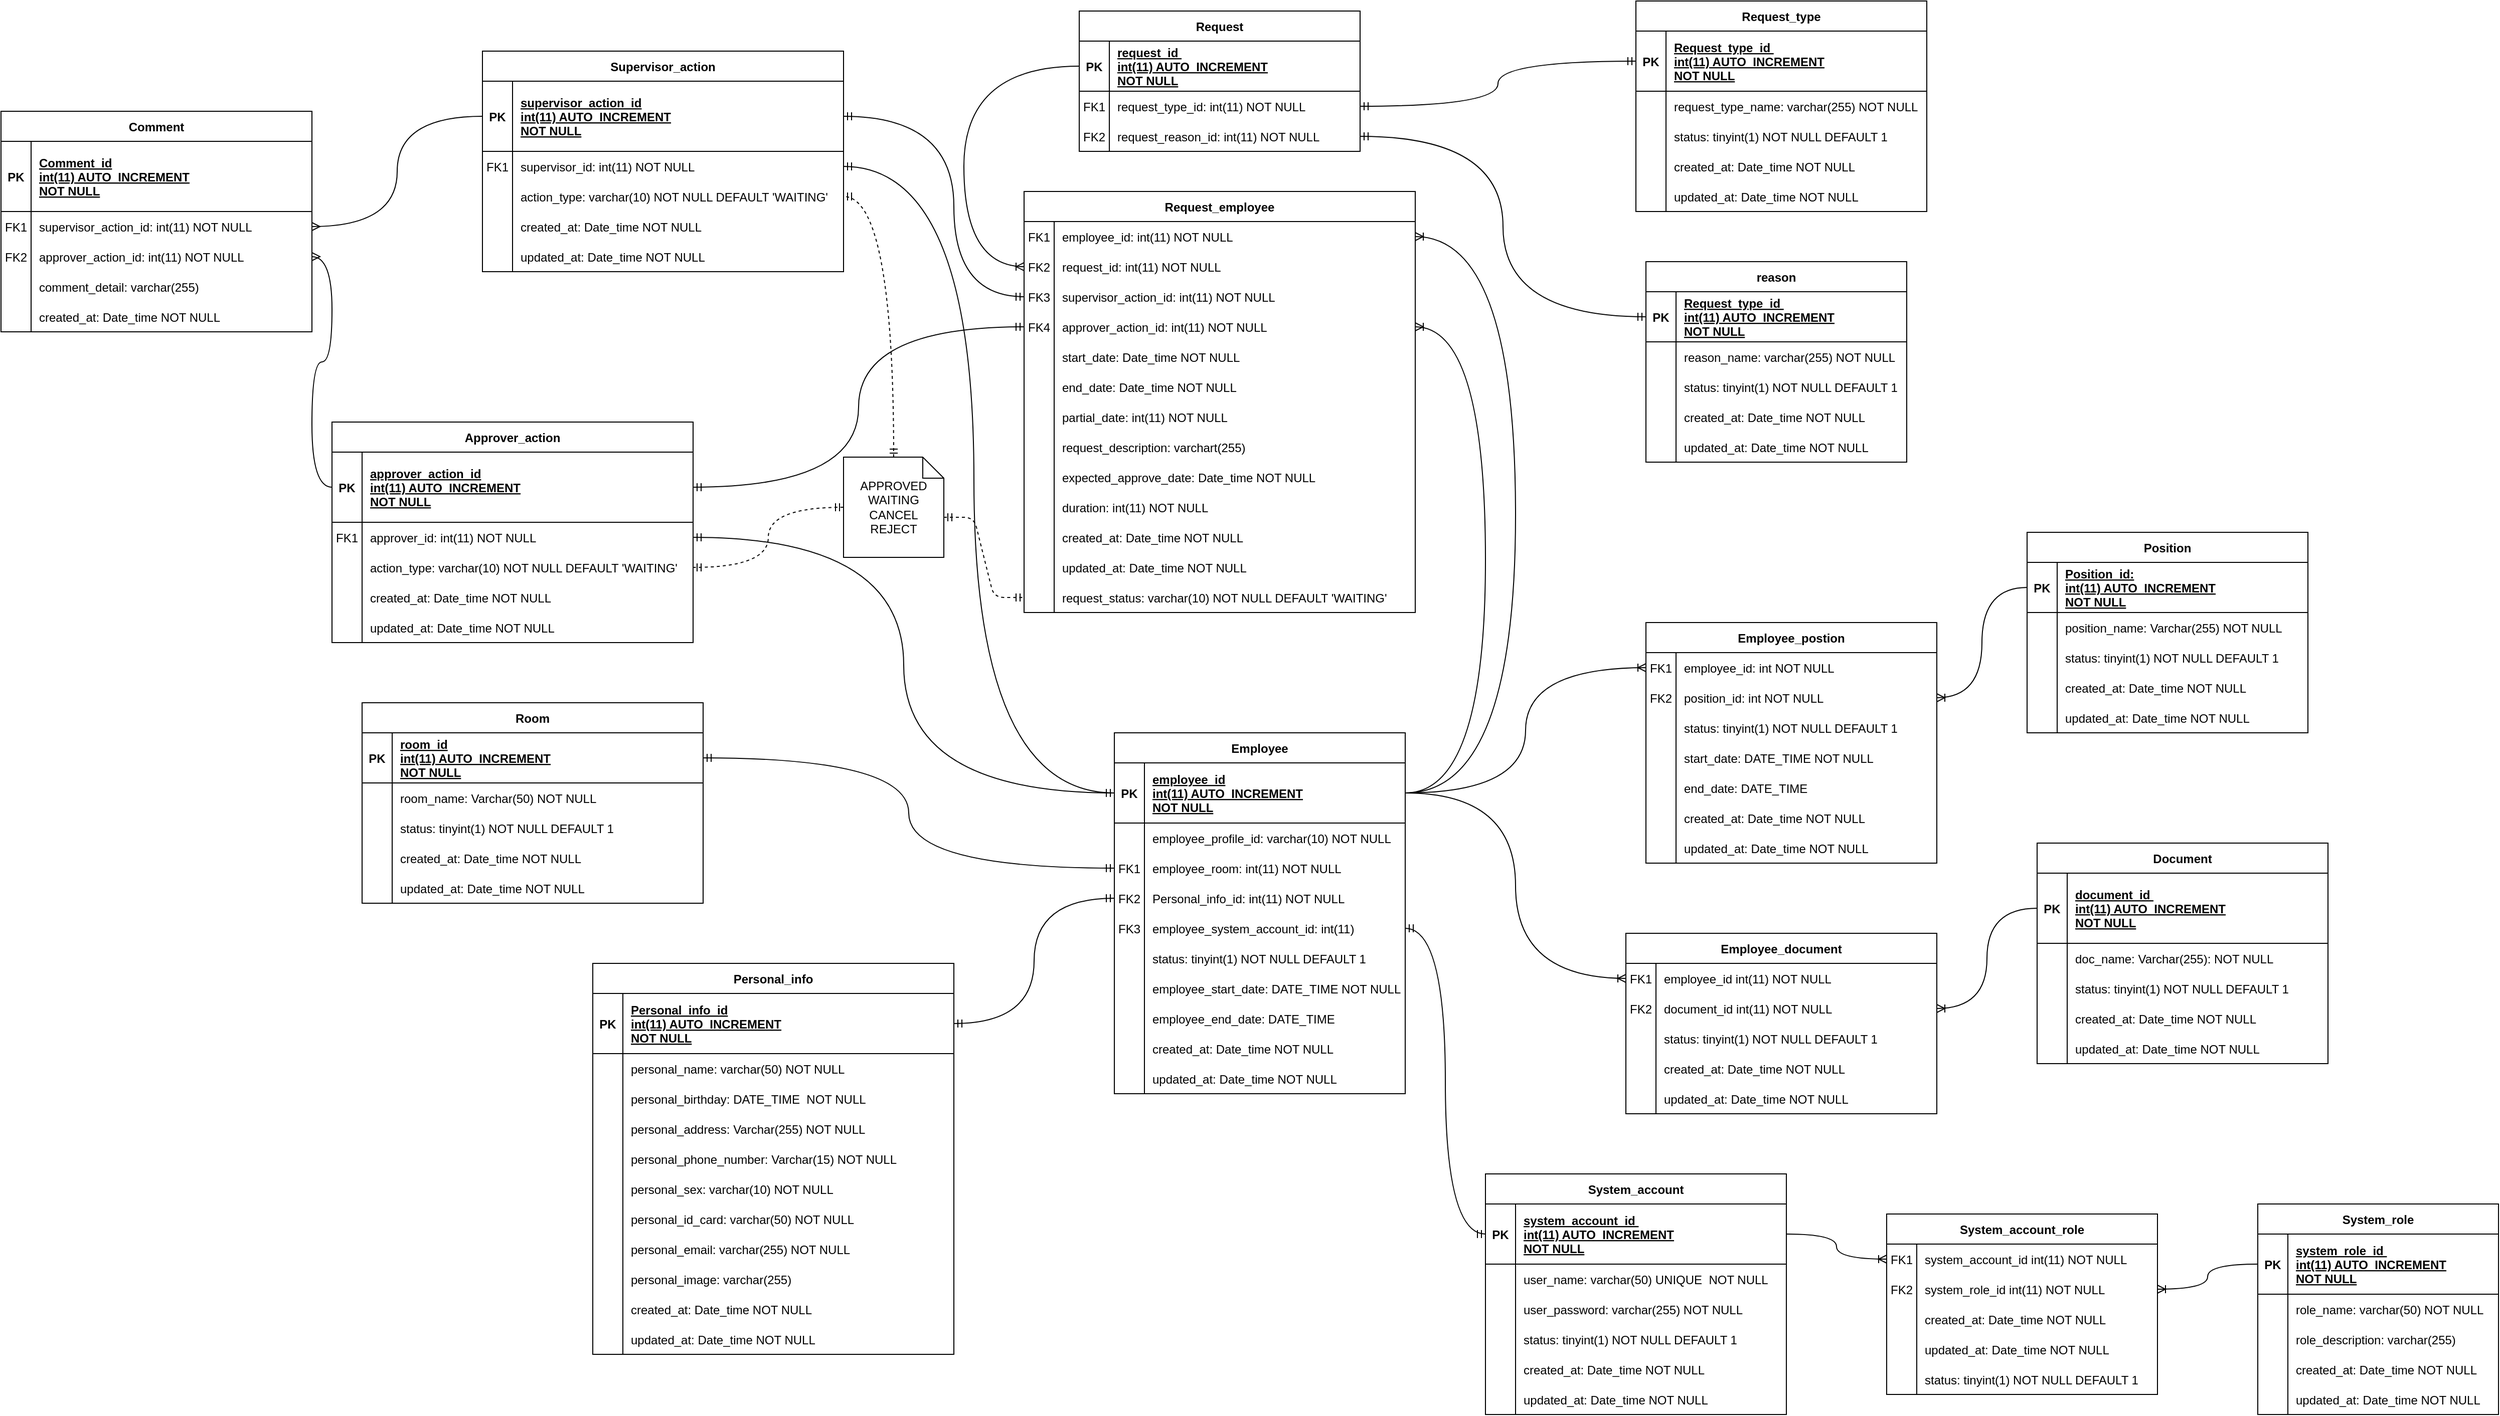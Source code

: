 <mxfile version="13.9.9" type="device"><diagram id="R2lEEEUBdFMjLlhIrx00" name="Page-1"><mxGraphModel dx="2357" dy="1370" grid="1" gridSize="10" guides="1" tooltips="1" connect="1" arrows="1" fold="1" page="1" pageScale="1" pageWidth="4681" pageHeight="3300" math="0" shadow="0" extFonts="Permanent Marker^https://fonts.googleapis.com/css?family=Permanent+Marker"><root><mxCell id="0"/><mxCell id="1" parent="0"/><mxCell id="C-vyLk0tnHw3VtMMgP7b-23" value="Employee" style="shape=table;startSize=30;container=1;collapsible=1;childLayout=tableLayout;fixedRows=1;rowLines=0;fontStyle=1;align=center;resizeLast=1;" parent="1" vertex="1"><mxGeometry x="1590" y="930" width="290" height="360" as="geometry"/></mxCell><mxCell id="C-vyLk0tnHw3VtMMgP7b-24" value="" style="shape=partialRectangle;collapsible=0;dropTarget=0;pointerEvents=0;fillColor=none;points=[[0,0.5],[1,0.5]];portConstraint=eastwest;top=0;left=0;right=0;bottom=1;" parent="C-vyLk0tnHw3VtMMgP7b-23" vertex="1"><mxGeometry y="30" width="290" height="60" as="geometry"/></mxCell><mxCell id="C-vyLk0tnHw3VtMMgP7b-25" value="PK" style="shape=partialRectangle;overflow=hidden;connectable=0;fillColor=none;top=0;left=0;bottom=0;right=0;fontStyle=1;" parent="C-vyLk0tnHw3VtMMgP7b-24" vertex="1"><mxGeometry width="30" height="60" as="geometry"/></mxCell><mxCell id="C-vyLk0tnHw3VtMMgP7b-26" value="employee_id &#10;int(11) AUTO_INCREMENT&#10;NOT NULL" style="shape=partialRectangle;overflow=hidden;connectable=0;fillColor=none;top=0;left=0;bottom=0;right=0;align=left;spacingLeft=6;fontStyle=5;" parent="C-vyLk0tnHw3VtMMgP7b-24" vertex="1"><mxGeometry x="30" width="260" height="60" as="geometry"/></mxCell><mxCell id="DfgJM7zx__ac7ONQVrn5-1" value="" style="shape=partialRectangle;collapsible=0;dropTarget=0;pointerEvents=0;fillColor=none;points=[[0,0.5],[1,0.5]];portConstraint=eastwest;top=0;left=0;right=0;bottom=0;" parent="C-vyLk0tnHw3VtMMgP7b-23" vertex="1"><mxGeometry y="90" width="290" height="30" as="geometry"/></mxCell><mxCell id="DfgJM7zx__ac7ONQVrn5-2" value="" style="shape=partialRectangle;overflow=hidden;connectable=0;fillColor=none;top=0;left=0;bottom=0;right=0;" parent="DfgJM7zx__ac7ONQVrn5-1" vertex="1"><mxGeometry width="30" height="30" as="geometry"/></mxCell><mxCell id="DfgJM7zx__ac7ONQVrn5-3" value="employee_profile_id: varchar(10) NOT NULL" style="shape=partialRectangle;overflow=hidden;connectable=0;fillColor=none;top=0;left=0;bottom=0;right=0;align=left;spacingLeft=6;" parent="DfgJM7zx__ac7ONQVrn5-1" vertex="1"><mxGeometry x="30" width="260" height="30" as="geometry"/></mxCell><mxCell id="0KQP678Lwq6wVrSNn1ts-17" value="" style="shape=partialRectangle;collapsible=0;dropTarget=0;pointerEvents=0;fillColor=none;points=[[0,0.5],[1,0.5]];portConstraint=eastwest;top=0;left=0;right=0;bottom=0;" parent="C-vyLk0tnHw3VtMMgP7b-23" vertex="1"><mxGeometry y="120" width="290" height="30" as="geometry"/></mxCell><mxCell id="0KQP678Lwq6wVrSNn1ts-18" value="FK1" style="shape=partialRectangle;overflow=hidden;connectable=0;fillColor=none;top=0;left=0;bottom=0;right=0;" parent="0KQP678Lwq6wVrSNn1ts-17" vertex="1"><mxGeometry width="30" height="30" as="geometry"/></mxCell><mxCell id="0KQP678Lwq6wVrSNn1ts-19" value="employee_room: int(11) NOT NULL" style="shape=partialRectangle;overflow=hidden;connectable=0;fillColor=none;top=0;left=0;bottom=0;right=0;align=left;spacingLeft=6;" parent="0KQP678Lwq6wVrSNn1ts-17" vertex="1"><mxGeometry x="30" width="260" height="30" as="geometry"/></mxCell><mxCell id="0KQP678Lwq6wVrSNn1ts-24" value="" style="shape=partialRectangle;collapsible=0;dropTarget=0;pointerEvents=0;fillColor=none;points=[[0,0.5],[1,0.5]];portConstraint=eastwest;top=0;left=0;right=0;bottom=0;" parent="C-vyLk0tnHw3VtMMgP7b-23" vertex="1"><mxGeometry y="150" width="290" height="30" as="geometry"/></mxCell><mxCell id="0KQP678Lwq6wVrSNn1ts-25" value="FK2" style="shape=partialRectangle;overflow=hidden;connectable=0;fillColor=none;top=0;left=0;bottom=0;right=0;" parent="0KQP678Lwq6wVrSNn1ts-24" vertex="1"><mxGeometry width="30" height="30" as="geometry"/></mxCell><mxCell id="0KQP678Lwq6wVrSNn1ts-26" value="Personal_info_id: int(11) NOT NULL" style="shape=partialRectangle;overflow=hidden;connectable=0;fillColor=none;top=0;left=0;bottom=0;right=0;align=left;spacingLeft=6;" parent="0KQP678Lwq6wVrSNn1ts-24" vertex="1"><mxGeometry x="30" width="260" height="30" as="geometry"/></mxCell><mxCell id="0KQP678Lwq6wVrSNn1ts-11" value="" style="shape=partialRectangle;collapsible=0;dropTarget=0;pointerEvents=0;fillColor=none;points=[[0,0.5],[1,0.5]];portConstraint=eastwest;top=0;left=0;right=0;bottom=0;" parent="C-vyLk0tnHw3VtMMgP7b-23" vertex="1"><mxGeometry y="180" width="290" height="30" as="geometry"/></mxCell><mxCell id="0KQP678Lwq6wVrSNn1ts-12" value="FK3" style="shape=partialRectangle;overflow=hidden;connectable=0;fillColor=none;top=0;left=0;bottom=0;right=0;" parent="0KQP678Lwq6wVrSNn1ts-11" vertex="1"><mxGeometry width="30" height="30" as="geometry"/></mxCell><mxCell id="0KQP678Lwq6wVrSNn1ts-13" value="employee_system_account_id: int(11)" style="shape=partialRectangle;overflow=hidden;connectable=0;fillColor=none;top=0;left=0;bottom=0;right=0;align=left;spacingLeft=6;" parent="0KQP678Lwq6wVrSNn1ts-11" vertex="1"><mxGeometry x="30" width="260" height="30" as="geometry"/></mxCell><mxCell id="0KQP678Lwq6wVrSNn1ts-14" value="" style="shape=partialRectangle;collapsible=0;dropTarget=0;pointerEvents=0;fillColor=none;points=[[0,0.5],[1,0.5]];portConstraint=eastwest;top=0;left=0;right=0;bottom=0;" parent="C-vyLk0tnHw3VtMMgP7b-23" vertex="1"><mxGeometry y="210" width="290" height="30" as="geometry"/></mxCell><mxCell id="0KQP678Lwq6wVrSNn1ts-15" value="" style="shape=partialRectangle;overflow=hidden;connectable=0;fillColor=none;top=0;left=0;bottom=0;right=0;" parent="0KQP678Lwq6wVrSNn1ts-14" vertex="1"><mxGeometry width="30" height="30" as="geometry"/></mxCell><mxCell id="0KQP678Lwq6wVrSNn1ts-16" value="status: tinyint(1) NOT NULL DEFAULT 1" style="shape=partialRectangle;overflow=hidden;connectable=0;fillColor=none;top=0;left=0;bottom=0;right=0;align=left;spacingLeft=6;" parent="0KQP678Lwq6wVrSNn1ts-14" vertex="1"><mxGeometry x="30" width="260" height="30" as="geometry"/></mxCell><mxCell id="vpgBQerLOrrzEmFsuMBF-81" value="" style="shape=partialRectangle;collapsible=0;dropTarget=0;pointerEvents=0;fillColor=none;points=[[0,0.5],[1,0.5]];portConstraint=eastwest;top=0;left=0;right=0;bottom=0;" parent="C-vyLk0tnHw3VtMMgP7b-23" vertex="1"><mxGeometry y="240" width="290" height="30" as="geometry"/></mxCell><mxCell id="vpgBQerLOrrzEmFsuMBF-82" value="" style="shape=partialRectangle;overflow=hidden;connectable=0;fillColor=none;top=0;left=0;bottom=0;right=0;" parent="vpgBQerLOrrzEmFsuMBF-81" vertex="1"><mxGeometry width="30" height="30" as="geometry"/></mxCell><mxCell id="vpgBQerLOrrzEmFsuMBF-83" value="employee_start_date: DATE_TIME NOT NULL" style="shape=partialRectangle;overflow=hidden;connectable=0;fillColor=none;top=0;left=0;bottom=0;right=0;align=left;spacingLeft=6;" parent="vpgBQerLOrrzEmFsuMBF-81" vertex="1"><mxGeometry x="30" width="260" height="30" as="geometry"/></mxCell><mxCell id="vpgBQerLOrrzEmFsuMBF-84" value="" style="shape=partialRectangle;collapsible=0;dropTarget=0;pointerEvents=0;fillColor=none;points=[[0,0.5],[1,0.5]];portConstraint=eastwest;top=0;left=0;right=0;bottom=0;" parent="C-vyLk0tnHw3VtMMgP7b-23" vertex="1"><mxGeometry y="270" width="290" height="30" as="geometry"/></mxCell><mxCell id="vpgBQerLOrrzEmFsuMBF-85" value="" style="shape=partialRectangle;overflow=hidden;connectable=0;fillColor=none;top=0;left=0;bottom=0;right=0;" parent="vpgBQerLOrrzEmFsuMBF-84" vertex="1"><mxGeometry width="30" height="30" as="geometry"/></mxCell><mxCell id="vpgBQerLOrrzEmFsuMBF-86" value="employee_end_date: DATE_TIME" style="shape=partialRectangle;overflow=hidden;connectable=0;fillColor=none;top=0;left=0;bottom=0;right=0;align=left;spacingLeft=6;" parent="vpgBQerLOrrzEmFsuMBF-84" vertex="1"><mxGeometry x="30" width="260" height="30" as="geometry"/></mxCell><mxCell id="vpgBQerLOrrzEmFsuMBF-149" value="" style="shape=partialRectangle;collapsible=0;dropTarget=0;pointerEvents=0;fillColor=none;points=[[0,0.5],[1,0.5]];portConstraint=eastwest;top=0;left=0;right=0;bottom=0;" parent="C-vyLk0tnHw3VtMMgP7b-23" vertex="1"><mxGeometry y="300" width="290" height="30" as="geometry"/></mxCell><mxCell id="vpgBQerLOrrzEmFsuMBF-150" value="" style="shape=partialRectangle;overflow=hidden;connectable=0;fillColor=none;top=0;left=0;bottom=0;right=0;" parent="vpgBQerLOrrzEmFsuMBF-149" vertex="1"><mxGeometry width="30" height="30" as="geometry"/></mxCell><mxCell id="vpgBQerLOrrzEmFsuMBF-151" value="created_at: Date_time NOT NULL" style="shape=partialRectangle;overflow=hidden;connectable=0;fillColor=none;top=0;left=0;bottom=0;right=0;align=left;spacingLeft=6;" parent="vpgBQerLOrrzEmFsuMBF-149" vertex="1"><mxGeometry x="30" width="260" height="30" as="geometry"/></mxCell><mxCell id="vpgBQerLOrrzEmFsuMBF-152" value="" style="shape=partialRectangle;collapsible=0;dropTarget=0;pointerEvents=0;fillColor=none;points=[[0,0.5],[1,0.5]];portConstraint=eastwest;top=0;left=0;right=0;bottom=0;" parent="C-vyLk0tnHw3VtMMgP7b-23" vertex="1"><mxGeometry y="330" width="290" height="30" as="geometry"/></mxCell><mxCell id="vpgBQerLOrrzEmFsuMBF-153" value="" style="shape=partialRectangle;overflow=hidden;connectable=0;fillColor=none;top=0;left=0;bottom=0;right=0;" parent="vpgBQerLOrrzEmFsuMBF-152" vertex="1"><mxGeometry width="30" height="30" as="geometry"/></mxCell><mxCell id="vpgBQerLOrrzEmFsuMBF-154" value="updated_at: Date_time NOT NULL" style="shape=partialRectangle;overflow=hidden;connectable=0;fillColor=none;top=0;left=0;bottom=0;right=0;align=left;spacingLeft=6;" parent="vpgBQerLOrrzEmFsuMBF-152" vertex="1"><mxGeometry x="30" width="260" height="30" as="geometry"/></mxCell><mxCell id="0KQP678Lwq6wVrSNn1ts-27" value="Room" style="shape=table;startSize=30;container=1;collapsible=1;childLayout=tableLayout;fixedRows=1;rowLines=0;fontStyle=1;align=center;resizeLast=1;" parent="1" vertex="1"><mxGeometry x="840" y="900" width="340" height="200" as="geometry"/></mxCell><mxCell id="0KQP678Lwq6wVrSNn1ts-28" value="" style="shape=partialRectangle;collapsible=0;dropTarget=0;pointerEvents=0;fillColor=none;top=0;left=0;bottom=1;right=0;points=[[0,0.5],[1,0.5]];portConstraint=eastwest;" parent="0KQP678Lwq6wVrSNn1ts-27" vertex="1"><mxGeometry y="30" width="340" height="50" as="geometry"/></mxCell><mxCell id="0KQP678Lwq6wVrSNn1ts-29" value="PK" style="shape=partialRectangle;connectable=0;fillColor=none;top=0;left=0;bottom=0;right=0;fontStyle=1;overflow=hidden;" parent="0KQP678Lwq6wVrSNn1ts-28" vertex="1"><mxGeometry width="30" height="50" as="geometry"/></mxCell><mxCell id="0KQP678Lwq6wVrSNn1ts-30" value="room_id &#10;int(11) AUTO_INCREMENT&#10;NOT NULL" style="shape=partialRectangle;connectable=0;fillColor=none;top=0;left=0;bottom=0;right=0;align=left;spacingLeft=6;fontStyle=5;overflow=hidden;" parent="0KQP678Lwq6wVrSNn1ts-28" vertex="1"><mxGeometry x="30" width="310" height="50" as="geometry"/></mxCell><mxCell id="0KQP678Lwq6wVrSNn1ts-31" value="" style="shape=partialRectangle;collapsible=0;dropTarget=0;pointerEvents=0;fillColor=none;top=0;left=0;bottom=0;right=0;points=[[0,0.5],[1,0.5]];portConstraint=eastwest;" parent="0KQP678Lwq6wVrSNn1ts-27" vertex="1"><mxGeometry y="80" width="340" height="30" as="geometry"/></mxCell><mxCell id="0KQP678Lwq6wVrSNn1ts-32" value="" style="shape=partialRectangle;connectable=0;fillColor=none;top=0;left=0;bottom=0;right=0;editable=1;overflow=hidden;" parent="0KQP678Lwq6wVrSNn1ts-31" vertex="1"><mxGeometry width="30" height="30" as="geometry"/></mxCell><mxCell id="0KQP678Lwq6wVrSNn1ts-33" value="room_name: Varchar(50) NOT NULL" style="shape=partialRectangle;connectable=0;fillColor=none;top=0;left=0;bottom=0;right=0;align=left;spacingLeft=6;overflow=hidden;" parent="0KQP678Lwq6wVrSNn1ts-31" vertex="1"><mxGeometry x="30" width="310" height="30" as="geometry"/></mxCell><mxCell id="0KQP678Lwq6wVrSNn1ts-34" value="" style="shape=partialRectangle;collapsible=0;dropTarget=0;pointerEvents=0;fillColor=none;top=0;left=0;bottom=0;right=0;points=[[0,0.5],[1,0.5]];portConstraint=eastwest;" parent="0KQP678Lwq6wVrSNn1ts-27" vertex="1"><mxGeometry y="110" width="340" height="30" as="geometry"/></mxCell><mxCell id="0KQP678Lwq6wVrSNn1ts-35" value="" style="shape=partialRectangle;connectable=0;fillColor=none;top=0;left=0;bottom=0;right=0;editable=1;overflow=hidden;" parent="0KQP678Lwq6wVrSNn1ts-34" vertex="1"><mxGeometry width="30" height="30" as="geometry"/></mxCell><mxCell id="0KQP678Lwq6wVrSNn1ts-36" value="status: tinyint(1) NOT NULL DEFAULT 1" style="shape=partialRectangle;connectable=0;fillColor=none;top=0;left=0;bottom=0;right=0;align=left;spacingLeft=6;overflow=hidden;" parent="0KQP678Lwq6wVrSNn1ts-34" vertex="1"><mxGeometry x="30" width="310" height="30" as="geometry"/></mxCell><mxCell id="0KQP678Lwq6wVrSNn1ts-37" value="" style="shape=partialRectangle;collapsible=0;dropTarget=0;pointerEvents=0;fillColor=none;top=0;left=0;bottom=0;right=0;points=[[0,0.5],[1,0.5]];portConstraint=eastwest;" parent="0KQP678Lwq6wVrSNn1ts-27" vertex="1"><mxGeometry y="140" width="340" height="30" as="geometry"/></mxCell><mxCell id="0KQP678Lwq6wVrSNn1ts-38" value="" style="shape=partialRectangle;connectable=0;fillColor=none;top=0;left=0;bottom=0;right=0;editable=1;overflow=hidden;" parent="0KQP678Lwq6wVrSNn1ts-37" vertex="1"><mxGeometry width="30" height="30" as="geometry"/></mxCell><mxCell id="0KQP678Lwq6wVrSNn1ts-39" value="created_at: Date_time NOT NULL" style="shape=partialRectangle;connectable=0;fillColor=none;top=0;left=0;bottom=0;right=0;align=left;spacingLeft=6;overflow=hidden;" parent="0KQP678Lwq6wVrSNn1ts-37" vertex="1"><mxGeometry x="30" width="310" height="30" as="geometry"/></mxCell><mxCell id="0KQP678Lwq6wVrSNn1ts-40" value="" style="shape=partialRectangle;collapsible=0;dropTarget=0;pointerEvents=0;fillColor=none;top=0;left=0;bottom=0;right=0;points=[[0,0.5],[1,0.5]];portConstraint=eastwest;" parent="0KQP678Lwq6wVrSNn1ts-27" vertex="1"><mxGeometry y="170" width="340" height="30" as="geometry"/></mxCell><mxCell id="0KQP678Lwq6wVrSNn1ts-41" value="" style="shape=partialRectangle;connectable=0;fillColor=none;top=0;left=0;bottom=0;right=0;editable=1;overflow=hidden;" parent="0KQP678Lwq6wVrSNn1ts-40" vertex="1"><mxGeometry width="30" height="30" as="geometry"/></mxCell><mxCell id="0KQP678Lwq6wVrSNn1ts-42" value="updated_at: Date_time NOT NULL" style="shape=partialRectangle;connectable=0;fillColor=none;top=0;left=0;bottom=0;right=0;align=left;spacingLeft=6;overflow=hidden;" parent="0KQP678Lwq6wVrSNn1ts-40" vertex="1"><mxGeometry x="30" width="310" height="30" as="geometry"/></mxCell><mxCell id="0KQP678Lwq6wVrSNn1ts-46" style="edgeStyle=orthogonalEdgeStyle;rounded=0;orthogonalLoop=1;jettySize=auto;html=1;endArrow=ERoneToMany;endFill=0;elbow=vertical;curved=1;exitX=1;exitY=0.5;exitDx=0;exitDy=0;" parent="0KQP678Lwq6wVrSNn1ts-27" source="0KQP678Lwq6wVrSNn1ts-28" target="0KQP678Lwq6wVrSNn1ts-28" edge="1"><mxGeometry relative="1" as="geometry"/></mxCell><mxCell id="0KQP678Lwq6wVrSNn1ts-47" value="Personal_info" style="shape=table;startSize=30;container=1;collapsible=1;childLayout=tableLayout;fixedRows=1;rowLines=0;fontStyle=1;align=center;resizeLast=1;" parent="1" vertex="1"><mxGeometry x="1070" y="1160" width="360" height="390" as="geometry"/></mxCell><mxCell id="0KQP678Lwq6wVrSNn1ts-48" value="" style="shape=partialRectangle;collapsible=0;dropTarget=0;pointerEvents=0;fillColor=none;top=0;left=0;bottom=1;right=0;points=[[0,0.5],[1,0.5]];portConstraint=eastwest;" parent="0KQP678Lwq6wVrSNn1ts-47" vertex="1"><mxGeometry y="30" width="360" height="60" as="geometry"/></mxCell><mxCell id="0KQP678Lwq6wVrSNn1ts-49" value="PK" style="shape=partialRectangle;connectable=0;fillColor=none;top=0;left=0;bottom=0;right=0;fontStyle=1;overflow=hidden;" parent="0KQP678Lwq6wVrSNn1ts-48" vertex="1"><mxGeometry width="30" height="60" as="geometry"/></mxCell><mxCell id="0KQP678Lwq6wVrSNn1ts-50" value="Personal_info_id &#10;int(11) AUTO_INCREMENT&#10;NOT NULL" style="shape=partialRectangle;connectable=0;fillColor=none;top=0;left=0;bottom=0;right=0;align=left;spacingLeft=6;fontStyle=5;overflow=hidden;" parent="0KQP678Lwq6wVrSNn1ts-48" vertex="1"><mxGeometry x="30" width="330" height="60" as="geometry"/></mxCell><mxCell id="0KQP678Lwq6wVrSNn1ts-51" value="" style="shape=partialRectangle;collapsible=0;dropTarget=0;pointerEvents=0;fillColor=none;top=0;left=0;bottom=0;right=0;points=[[0,0.5],[1,0.5]];portConstraint=eastwest;" parent="0KQP678Lwq6wVrSNn1ts-47" vertex="1"><mxGeometry y="90" width="360" height="30" as="geometry"/></mxCell><mxCell id="0KQP678Lwq6wVrSNn1ts-52" value="" style="shape=partialRectangle;connectable=0;fillColor=none;top=0;left=0;bottom=0;right=0;editable=1;overflow=hidden;" parent="0KQP678Lwq6wVrSNn1ts-51" vertex="1"><mxGeometry width="30" height="30" as="geometry"/></mxCell><mxCell id="0KQP678Lwq6wVrSNn1ts-53" value="personal_name: varchar(50) NOT NULL" style="shape=partialRectangle;connectable=0;fillColor=none;top=0;left=0;bottom=0;right=0;align=left;spacingLeft=6;overflow=hidden;" parent="0KQP678Lwq6wVrSNn1ts-51" vertex="1"><mxGeometry x="30" width="330" height="30" as="geometry"/></mxCell><mxCell id="0KQP678Lwq6wVrSNn1ts-54" value="" style="shape=partialRectangle;collapsible=0;dropTarget=0;pointerEvents=0;fillColor=none;top=0;left=0;bottom=0;right=0;points=[[0,0.5],[1,0.5]];portConstraint=eastwest;" parent="0KQP678Lwq6wVrSNn1ts-47" vertex="1"><mxGeometry y="120" width="360" height="30" as="geometry"/></mxCell><mxCell id="0KQP678Lwq6wVrSNn1ts-55" value="" style="shape=partialRectangle;connectable=0;fillColor=none;top=0;left=0;bottom=0;right=0;editable=1;overflow=hidden;" parent="0KQP678Lwq6wVrSNn1ts-54" vertex="1"><mxGeometry width="30" height="30" as="geometry"/></mxCell><mxCell id="0KQP678Lwq6wVrSNn1ts-56" value="personal_birthday: DATE_TIME  NOT NULL" style="shape=partialRectangle;connectable=0;fillColor=none;top=0;left=0;bottom=0;right=0;align=left;spacingLeft=6;overflow=hidden;" parent="0KQP678Lwq6wVrSNn1ts-54" vertex="1"><mxGeometry x="30" width="330" height="30" as="geometry"/></mxCell><mxCell id="0KQP678Lwq6wVrSNn1ts-57" value="" style="shape=partialRectangle;collapsible=0;dropTarget=0;pointerEvents=0;fillColor=none;top=0;left=0;bottom=0;right=0;points=[[0,0.5],[1,0.5]];portConstraint=eastwest;" parent="0KQP678Lwq6wVrSNn1ts-47" vertex="1"><mxGeometry y="150" width="360" height="30" as="geometry"/></mxCell><mxCell id="0KQP678Lwq6wVrSNn1ts-58" value="" style="shape=partialRectangle;connectable=0;fillColor=none;top=0;left=0;bottom=0;right=0;editable=1;overflow=hidden;" parent="0KQP678Lwq6wVrSNn1ts-57" vertex="1"><mxGeometry width="30" height="30" as="geometry"/></mxCell><mxCell id="0KQP678Lwq6wVrSNn1ts-59" value="personal_address: Varchar(255) NOT NULL" style="shape=partialRectangle;connectable=0;fillColor=none;top=0;left=0;bottom=0;right=0;align=left;spacingLeft=6;overflow=hidden;" parent="0KQP678Lwq6wVrSNn1ts-57" vertex="1"><mxGeometry x="30" width="330" height="30" as="geometry"/></mxCell><mxCell id="0KQP678Lwq6wVrSNn1ts-61" value="" style="shape=partialRectangle;collapsible=0;dropTarget=0;pointerEvents=0;fillColor=none;top=0;left=0;bottom=0;right=0;points=[[0,0.5],[1,0.5]];portConstraint=eastwest;" parent="0KQP678Lwq6wVrSNn1ts-47" vertex="1"><mxGeometry y="180" width="360" height="30" as="geometry"/></mxCell><mxCell id="0KQP678Lwq6wVrSNn1ts-62" value="" style="shape=partialRectangle;connectable=0;fillColor=none;top=0;left=0;bottom=0;right=0;editable=1;overflow=hidden;" parent="0KQP678Lwq6wVrSNn1ts-61" vertex="1"><mxGeometry width="30" height="30" as="geometry"/></mxCell><mxCell id="0KQP678Lwq6wVrSNn1ts-63" value="personal_phone_number: Varchar(15) NOT NULL" style="shape=partialRectangle;connectable=0;fillColor=none;top=0;left=0;bottom=0;right=0;align=left;spacingLeft=6;overflow=hidden;" parent="0KQP678Lwq6wVrSNn1ts-61" vertex="1"><mxGeometry x="30" width="330" height="30" as="geometry"/></mxCell><mxCell id="0KQP678Lwq6wVrSNn1ts-76" value="" style="shape=partialRectangle;collapsible=0;dropTarget=0;pointerEvents=0;fillColor=none;top=0;left=0;bottom=0;right=0;points=[[0,0.5],[1,0.5]];portConstraint=eastwest;" parent="0KQP678Lwq6wVrSNn1ts-47" vertex="1"><mxGeometry y="210" width="360" height="30" as="geometry"/></mxCell><mxCell id="0KQP678Lwq6wVrSNn1ts-77" value="" style="shape=partialRectangle;connectable=0;fillColor=none;top=0;left=0;bottom=0;right=0;editable=1;overflow=hidden;" parent="0KQP678Lwq6wVrSNn1ts-76" vertex="1"><mxGeometry width="30" height="30" as="geometry"/></mxCell><mxCell id="0KQP678Lwq6wVrSNn1ts-78" value="personal_sex: varchar(10) NOT NULL" style="shape=partialRectangle;connectable=0;fillColor=none;top=0;left=0;bottom=0;right=0;align=left;spacingLeft=6;overflow=hidden;" parent="0KQP678Lwq6wVrSNn1ts-76" vertex="1"><mxGeometry x="30" width="330" height="30" as="geometry"/></mxCell><mxCell id="0KQP678Lwq6wVrSNn1ts-79" value="" style="shape=partialRectangle;collapsible=0;dropTarget=0;pointerEvents=0;fillColor=none;top=0;left=0;bottom=0;right=0;points=[[0,0.5],[1,0.5]];portConstraint=eastwest;" parent="0KQP678Lwq6wVrSNn1ts-47" vertex="1"><mxGeometry y="240" width="360" height="30" as="geometry"/></mxCell><mxCell id="0KQP678Lwq6wVrSNn1ts-80" value="" style="shape=partialRectangle;connectable=0;fillColor=none;top=0;left=0;bottom=0;right=0;editable=1;overflow=hidden;" parent="0KQP678Lwq6wVrSNn1ts-79" vertex="1"><mxGeometry width="30" height="30" as="geometry"/></mxCell><mxCell id="0KQP678Lwq6wVrSNn1ts-81" value="personal_id_card: varchar(50) NOT NULL" style="shape=partialRectangle;connectable=0;fillColor=none;top=0;left=0;bottom=0;right=0;align=left;spacingLeft=6;overflow=hidden;" parent="0KQP678Lwq6wVrSNn1ts-79" vertex="1"><mxGeometry x="30" width="330" height="30" as="geometry"/></mxCell><mxCell id="0KQP678Lwq6wVrSNn1ts-73" value="" style="shape=partialRectangle;collapsible=0;dropTarget=0;pointerEvents=0;fillColor=none;top=0;left=0;bottom=0;right=0;points=[[0,0.5],[1,0.5]];portConstraint=eastwest;" parent="0KQP678Lwq6wVrSNn1ts-47" vertex="1"><mxGeometry y="270" width="360" height="30" as="geometry"/></mxCell><mxCell id="0KQP678Lwq6wVrSNn1ts-74" value="" style="shape=partialRectangle;connectable=0;fillColor=none;top=0;left=0;bottom=0;right=0;editable=1;overflow=hidden;" parent="0KQP678Lwq6wVrSNn1ts-73" vertex="1"><mxGeometry width="30" height="30" as="geometry"/></mxCell><mxCell id="0KQP678Lwq6wVrSNn1ts-75" value="personal_email: varchar(255) NOT NULL" style="shape=partialRectangle;connectable=0;fillColor=none;top=0;left=0;bottom=0;right=0;align=left;spacingLeft=6;overflow=hidden;" parent="0KQP678Lwq6wVrSNn1ts-73" vertex="1"><mxGeometry x="30" width="330" height="30" as="geometry"/></mxCell><mxCell id="cOPWn2WJcGlCFgAoTKx6-88" value="" style="shape=partialRectangle;collapsible=0;dropTarget=0;pointerEvents=0;fillColor=none;top=0;left=0;bottom=0;right=0;points=[[0,0.5],[1,0.5]];portConstraint=eastwest;" vertex="1" parent="0KQP678Lwq6wVrSNn1ts-47"><mxGeometry y="300" width="360" height="30" as="geometry"/></mxCell><mxCell id="cOPWn2WJcGlCFgAoTKx6-89" value="" style="shape=partialRectangle;connectable=0;fillColor=none;top=0;left=0;bottom=0;right=0;editable=1;overflow=hidden;" vertex="1" parent="cOPWn2WJcGlCFgAoTKx6-88"><mxGeometry width="30" height="30" as="geometry"/></mxCell><mxCell id="cOPWn2WJcGlCFgAoTKx6-90" value="personal_image: varchar(255) " style="shape=partialRectangle;connectable=0;fillColor=none;top=0;left=0;bottom=0;right=0;align=left;spacingLeft=6;overflow=hidden;" vertex="1" parent="cOPWn2WJcGlCFgAoTKx6-88"><mxGeometry x="30" width="330" height="30" as="geometry"/></mxCell><mxCell id="0KQP678Lwq6wVrSNn1ts-85" value="" style="shape=partialRectangle;collapsible=0;dropTarget=0;pointerEvents=0;fillColor=none;top=0;left=0;bottom=0;right=0;points=[[0,0.5],[1,0.5]];portConstraint=eastwest;" parent="0KQP678Lwq6wVrSNn1ts-47" vertex="1"><mxGeometry y="330" width="360" height="30" as="geometry"/></mxCell><mxCell id="0KQP678Lwq6wVrSNn1ts-86" value="" style="shape=partialRectangle;connectable=0;fillColor=none;top=0;left=0;bottom=0;right=0;editable=1;overflow=hidden;" parent="0KQP678Lwq6wVrSNn1ts-85" vertex="1"><mxGeometry width="30" height="30" as="geometry"/></mxCell><mxCell id="0KQP678Lwq6wVrSNn1ts-87" value="created_at: Date_time NOT NULL" style="shape=partialRectangle;connectable=0;fillColor=none;top=0;left=0;bottom=0;right=0;align=left;spacingLeft=6;overflow=hidden;" parent="0KQP678Lwq6wVrSNn1ts-85" vertex="1"><mxGeometry x="30" width="330" height="30" as="geometry"/></mxCell><mxCell id="0KQP678Lwq6wVrSNn1ts-88" value="" style="shape=partialRectangle;collapsible=0;dropTarget=0;pointerEvents=0;fillColor=none;top=0;left=0;bottom=0;right=0;points=[[0,0.5],[1,0.5]];portConstraint=eastwest;" parent="0KQP678Lwq6wVrSNn1ts-47" vertex="1"><mxGeometry y="360" width="360" height="30" as="geometry"/></mxCell><mxCell id="0KQP678Lwq6wVrSNn1ts-89" value="" style="shape=partialRectangle;connectable=0;fillColor=none;top=0;left=0;bottom=0;right=0;editable=1;overflow=hidden;" parent="0KQP678Lwq6wVrSNn1ts-88" vertex="1"><mxGeometry width="30" height="30" as="geometry"/></mxCell><mxCell id="0KQP678Lwq6wVrSNn1ts-90" value="updated_at: Date_time NOT NULL" style="shape=partialRectangle;connectable=0;fillColor=none;top=0;left=0;bottom=0;right=0;align=left;spacingLeft=6;overflow=hidden;" parent="0KQP678Lwq6wVrSNn1ts-88" vertex="1"><mxGeometry x="30" width="330" height="30" as="geometry"/></mxCell><mxCell id="vpgBQerLOrrzEmFsuMBF-2" style="edgeStyle=orthogonalEdgeStyle;rounded=0;orthogonalLoop=1;jettySize=auto;html=1;entryX=0;entryY=0.5;entryDx=0;entryDy=0;curved=1;endArrow=ERmandOne;endFill=0;startArrow=ERmandOne;startFill=0;" parent="1" source="0KQP678Lwq6wVrSNn1ts-28" target="0KQP678Lwq6wVrSNn1ts-17" edge="1"><mxGeometry relative="1" as="geometry"/></mxCell><mxCell id="vpgBQerLOrrzEmFsuMBF-4" style="edgeStyle=orthogonalEdgeStyle;curved=1;rounded=0;orthogonalLoop=1;jettySize=auto;html=1;exitX=1;exitY=0.5;exitDx=0;exitDy=0;entryX=0;entryY=0.5;entryDx=0;entryDy=0;endArrow=ERmandOne;endFill=0;startArrow=ERmandOne;startFill=0;" parent="1" source="0KQP678Lwq6wVrSNn1ts-48" target="0KQP678Lwq6wVrSNn1ts-24" edge="1"><mxGeometry relative="1" as="geometry"/></mxCell><mxCell id="vpgBQerLOrrzEmFsuMBF-5" value="Position" style="shape=table;startSize=30;container=1;collapsible=1;childLayout=tableLayout;fixedRows=1;rowLines=0;fontStyle=1;align=center;resizeLast=1;" parent="1" vertex="1"><mxGeometry x="2500" y="730" width="280" height="200" as="geometry"/></mxCell><mxCell id="vpgBQerLOrrzEmFsuMBF-6" value="" style="shape=partialRectangle;collapsible=0;dropTarget=0;pointerEvents=0;fillColor=none;top=0;left=0;bottom=1;right=0;points=[[0,0.5],[1,0.5]];portConstraint=eastwest;" parent="vpgBQerLOrrzEmFsuMBF-5" vertex="1"><mxGeometry y="30" width="280" height="50" as="geometry"/></mxCell><mxCell id="vpgBQerLOrrzEmFsuMBF-7" value="PK" style="shape=partialRectangle;connectable=0;fillColor=none;top=0;left=0;bottom=0;right=0;fontStyle=1;overflow=hidden;" parent="vpgBQerLOrrzEmFsuMBF-6" vertex="1"><mxGeometry width="30" height="50" as="geometry"/></mxCell><mxCell id="vpgBQerLOrrzEmFsuMBF-8" value="Position_id: &#10;int(11) AUTO_INCREMENT&#10;NOT NULL" style="shape=partialRectangle;connectable=0;fillColor=none;top=0;left=0;bottom=0;right=0;align=left;spacingLeft=6;fontStyle=5;overflow=hidden;" parent="vpgBQerLOrrzEmFsuMBF-6" vertex="1"><mxGeometry x="30" width="250" height="50" as="geometry"/></mxCell><mxCell id="vpgBQerLOrrzEmFsuMBF-9" value="" style="shape=partialRectangle;collapsible=0;dropTarget=0;pointerEvents=0;fillColor=none;top=0;left=0;bottom=0;right=0;points=[[0,0.5],[1,0.5]];portConstraint=eastwest;" parent="vpgBQerLOrrzEmFsuMBF-5" vertex="1"><mxGeometry y="80" width="280" height="30" as="geometry"/></mxCell><mxCell id="vpgBQerLOrrzEmFsuMBF-10" value="" style="shape=partialRectangle;connectable=0;fillColor=none;top=0;left=0;bottom=0;right=0;editable=1;overflow=hidden;" parent="vpgBQerLOrrzEmFsuMBF-9" vertex="1"><mxGeometry width="30" height="30" as="geometry"/></mxCell><mxCell id="vpgBQerLOrrzEmFsuMBF-11" value="position_name: Varchar(255) NOT NULL" style="shape=partialRectangle;connectable=0;fillColor=none;top=0;left=0;bottom=0;right=0;align=left;spacingLeft=6;overflow=hidden;" parent="vpgBQerLOrrzEmFsuMBF-9" vertex="1"><mxGeometry x="30" width="250" height="30" as="geometry"/></mxCell><mxCell id="vpgBQerLOrrzEmFsuMBF-12" value="" style="shape=partialRectangle;collapsible=0;dropTarget=0;pointerEvents=0;fillColor=none;top=0;left=0;bottom=0;right=0;points=[[0,0.5],[1,0.5]];portConstraint=eastwest;" parent="vpgBQerLOrrzEmFsuMBF-5" vertex="1"><mxGeometry y="110" width="280" height="30" as="geometry"/></mxCell><mxCell id="vpgBQerLOrrzEmFsuMBF-13" value="" style="shape=partialRectangle;connectable=0;fillColor=none;top=0;left=0;bottom=0;right=0;editable=1;overflow=hidden;" parent="vpgBQerLOrrzEmFsuMBF-12" vertex="1"><mxGeometry width="30" height="30" as="geometry"/></mxCell><mxCell id="vpgBQerLOrrzEmFsuMBF-14" value="status: tinyint(1) NOT NULL DEFAULT 1" style="shape=partialRectangle;connectable=0;fillColor=none;top=0;left=0;bottom=0;right=0;align=left;spacingLeft=6;overflow=hidden;" parent="vpgBQerLOrrzEmFsuMBF-12" vertex="1"><mxGeometry x="30" width="250" height="30" as="geometry"/></mxCell><mxCell id="vpgBQerLOrrzEmFsuMBF-15" value="" style="shape=partialRectangle;collapsible=0;dropTarget=0;pointerEvents=0;fillColor=none;top=0;left=0;bottom=0;right=0;points=[[0,0.5],[1,0.5]];portConstraint=eastwest;" parent="vpgBQerLOrrzEmFsuMBF-5" vertex="1"><mxGeometry y="140" width="280" height="30" as="geometry"/></mxCell><mxCell id="vpgBQerLOrrzEmFsuMBF-16" value="" style="shape=partialRectangle;connectable=0;fillColor=none;top=0;left=0;bottom=0;right=0;editable=1;overflow=hidden;" parent="vpgBQerLOrrzEmFsuMBF-15" vertex="1"><mxGeometry width="30" height="30" as="geometry"/></mxCell><mxCell id="vpgBQerLOrrzEmFsuMBF-17" value="created_at: Date_time NOT NULL" style="shape=partialRectangle;connectable=0;fillColor=none;top=0;left=0;bottom=0;right=0;align=left;spacingLeft=6;overflow=hidden;" parent="vpgBQerLOrrzEmFsuMBF-15" vertex="1"><mxGeometry x="30" width="250" height="30" as="geometry"/></mxCell><mxCell id="vpgBQerLOrrzEmFsuMBF-18" value="" style="shape=partialRectangle;collapsible=0;dropTarget=0;pointerEvents=0;fillColor=none;top=0;left=0;bottom=0;right=0;points=[[0,0.5],[1,0.5]];portConstraint=eastwest;" parent="vpgBQerLOrrzEmFsuMBF-5" vertex="1"><mxGeometry y="170" width="280" height="30" as="geometry"/></mxCell><mxCell id="vpgBQerLOrrzEmFsuMBF-19" value="" style="shape=partialRectangle;connectable=0;fillColor=none;top=0;left=0;bottom=0;right=0;editable=1;overflow=hidden;" parent="vpgBQerLOrrzEmFsuMBF-18" vertex="1"><mxGeometry width="30" height="30" as="geometry"/></mxCell><mxCell id="vpgBQerLOrrzEmFsuMBF-20" value="updated_at: Date_time NOT NULL" style="shape=partialRectangle;connectable=0;fillColor=none;top=0;left=0;bottom=0;right=0;align=left;spacingLeft=6;overflow=hidden;" parent="vpgBQerLOrrzEmFsuMBF-18" vertex="1"><mxGeometry x="30" width="250" height="30" as="geometry"/></mxCell><mxCell id="vpgBQerLOrrzEmFsuMBF-22" value="Employee_postion" style="shape=table;startSize=30;container=1;collapsible=1;childLayout=tableLayout;fixedRows=1;rowLines=0;fontStyle=1;align=center;resizeLast=1;" parent="1" vertex="1"><mxGeometry x="2120" y="820" width="290" height="240" as="geometry"/></mxCell><mxCell id="vpgBQerLOrrzEmFsuMBF-26" value="" style="shape=partialRectangle;collapsible=0;dropTarget=0;pointerEvents=0;fillColor=none;top=0;left=0;bottom=0;right=0;points=[[0,0.5],[1,0.5]];portConstraint=eastwest;" parent="vpgBQerLOrrzEmFsuMBF-22" vertex="1"><mxGeometry y="30" width="290" height="30" as="geometry"/></mxCell><mxCell id="vpgBQerLOrrzEmFsuMBF-27" value="FK1" style="shape=partialRectangle;connectable=0;fillColor=none;top=0;left=0;bottom=0;right=0;editable=1;overflow=hidden;" parent="vpgBQerLOrrzEmFsuMBF-26" vertex="1"><mxGeometry width="30" height="30" as="geometry"/></mxCell><mxCell id="vpgBQerLOrrzEmFsuMBF-28" value="employee_id: int NOT NULL" style="shape=partialRectangle;connectable=0;fillColor=none;top=0;left=0;bottom=0;right=0;align=left;spacingLeft=6;overflow=hidden;" parent="vpgBQerLOrrzEmFsuMBF-26" vertex="1"><mxGeometry x="30" width="260" height="30" as="geometry"/></mxCell><mxCell id="vpgBQerLOrrzEmFsuMBF-29" value="" style="shape=partialRectangle;collapsible=0;dropTarget=0;pointerEvents=0;fillColor=none;top=0;left=0;bottom=0;right=0;points=[[0,0.5],[1,0.5]];portConstraint=eastwest;" parent="vpgBQerLOrrzEmFsuMBF-22" vertex="1"><mxGeometry y="60" width="290" height="30" as="geometry"/></mxCell><mxCell id="vpgBQerLOrrzEmFsuMBF-30" value="FK2" style="shape=partialRectangle;connectable=0;fillColor=none;top=0;left=0;bottom=0;right=0;editable=1;overflow=hidden;" parent="vpgBQerLOrrzEmFsuMBF-29" vertex="1"><mxGeometry width="30" height="30" as="geometry"/></mxCell><mxCell id="vpgBQerLOrrzEmFsuMBF-31" value="position_id: int NOT NULL" style="shape=partialRectangle;connectable=0;fillColor=none;top=0;left=0;bottom=0;right=0;align=left;spacingLeft=6;overflow=hidden;" parent="vpgBQerLOrrzEmFsuMBF-29" vertex="1"><mxGeometry x="30" width="260" height="30" as="geometry"/></mxCell><mxCell id="vpgBQerLOrrzEmFsuMBF-32" value="" style="shape=partialRectangle;collapsible=0;dropTarget=0;pointerEvents=0;fillColor=none;top=0;left=0;bottom=0;right=0;points=[[0,0.5],[1,0.5]];portConstraint=eastwest;" parent="vpgBQerLOrrzEmFsuMBF-22" vertex="1"><mxGeometry y="90" width="290" height="30" as="geometry"/></mxCell><mxCell id="vpgBQerLOrrzEmFsuMBF-33" value="" style="shape=partialRectangle;connectable=0;fillColor=none;top=0;left=0;bottom=0;right=0;editable=1;overflow=hidden;" parent="vpgBQerLOrrzEmFsuMBF-32" vertex="1"><mxGeometry width="30" height="30" as="geometry"/></mxCell><mxCell id="vpgBQerLOrrzEmFsuMBF-34" value="status: tinyint(1) NOT NULL DEFAULT 1" style="shape=partialRectangle;connectable=0;fillColor=none;top=0;left=0;bottom=0;right=0;align=left;spacingLeft=6;overflow=hidden;" parent="vpgBQerLOrrzEmFsuMBF-32" vertex="1"><mxGeometry x="30" width="260" height="30" as="geometry"/></mxCell><mxCell id="vpgBQerLOrrzEmFsuMBF-37" value="" style="shape=partialRectangle;collapsible=0;dropTarget=0;pointerEvents=0;fillColor=none;top=0;left=0;bottom=0;right=0;points=[[0,0.5],[1,0.5]];portConstraint=eastwest;" parent="vpgBQerLOrrzEmFsuMBF-22" vertex="1"><mxGeometry y="120" width="290" height="30" as="geometry"/></mxCell><mxCell id="vpgBQerLOrrzEmFsuMBF-38" value="" style="shape=partialRectangle;connectable=0;fillColor=none;top=0;left=0;bottom=0;right=0;editable=1;overflow=hidden;" parent="vpgBQerLOrrzEmFsuMBF-37" vertex="1"><mxGeometry width="30" height="30" as="geometry"/></mxCell><mxCell id="vpgBQerLOrrzEmFsuMBF-39" value="start_date: DATE_TIME NOT NULL" style="shape=partialRectangle;connectable=0;fillColor=none;top=0;left=0;bottom=0;right=0;align=left;spacingLeft=6;overflow=hidden;" parent="vpgBQerLOrrzEmFsuMBF-37" vertex="1"><mxGeometry x="30" width="260" height="30" as="geometry"/></mxCell><mxCell id="vpgBQerLOrrzEmFsuMBF-40" value="" style="shape=partialRectangle;collapsible=0;dropTarget=0;pointerEvents=0;fillColor=none;top=0;left=0;bottom=0;right=0;points=[[0,0.5],[1,0.5]];portConstraint=eastwest;" parent="vpgBQerLOrrzEmFsuMBF-22" vertex="1"><mxGeometry y="150" width="290" height="30" as="geometry"/></mxCell><mxCell id="vpgBQerLOrrzEmFsuMBF-41" value="" style="shape=partialRectangle;connectable=0;fillColor=none;top=0;left=0;bottom=0;right=0;editable=1;overflow=hidden;" parent="vpgBQerLOrrzEmFsuMBF-40" vertex="1"><mxGeometry width="30" height="30" as="geometry"/></mxCell><mxCell id="vpgBQerLOrrzEmFsuMBF-42" value="end_date: DATE_TIME" style="shape=partialRectangle;connectable=0;fillColor=none;top=0;left=0;bottom=0;right=0;align=left;spacingLeft=6;overflow=hidden;" parent="vpgBQerLOrrzEmFsuMBF-40" vertex="1"><mxGeometry x="30" width="260" height="30" as="geometry"/></mxCell><mxCell id="vpgBQerLOrrzEmFsuMBF-146" value="" style="shape=partialRectangle;collapsible=0;dropTarget=0;pointerEvents=0;fillColor=none;top=0;left=0;bottom=0;right=0;points=[[0,0.5],[1,0.5]];portConstraint=eastwest;" parent="vpgBQerLOrrzEmFsuMBF-22" vertex="1"><mxGeometry y="180" width="290" height="30" as="geometry"/></mxCell><mxCell id="vpgBQerLOrrzEmFsuMBF-147" value="" style="shape=partialRectangle;connectable=0;fillColor=none;top=0;left=0;bottom=0;right=0;editable=1;overflow=hidden;" parent="vpgBQerLOrrzEmFsuMBF-146" vertex="1"><mxGeometry width="30" height="30" as="geometry"/></mxCell><mxCell id="vpgBQerLOrrzEmFsuMBF-148" value="created_at: Date_time NOT NULL" style="shape=partialRectangle;connectable=0;fillColor=none;top=0;left=0;bottom=0;right=0;align=left;spacingLeft=6;overflow=hidden;" parent="vpgBQerLOrrzEmFsuMBF-146" vertex="1"><mxGeometry x="30" width="260" height="30" as="geometry"/></mxCell><mxCell id="vpgBQerLOrrzEmFsuMBF-143" value="" style="shape=partialRectangle;collapsible=0;dropTarget=0;pointerEvents=0;fillColor=none;top=0;left=0;bottom=0;right=0;points=[[0,0.5],[1,0.5]];portConstraint=eastwest;" parent="vpgBQerLOrrzEmFsuMBF-22" vertex="1"><mxGeometry y="210" width="290" height="30" as="geometry"/></mxCell><mxCell id="vpgBQerLOrrzEmFsuMBF-144" value="" style="shape=partialRectangle;connectable=0;fillColor=none;top=0;left=0;bottom=0;right=0;editable=1;overflow=hidden;" parent="vpgBQerLOrrzEmFsuMBF-143" vertex="1"><mxGeometry width="30" height="30" as="geometry"/></mxCell><mxCell id="vpgBQerLOrrzEmFsuMBF-145" value="updated_at: Date_time NOT NULL" style="shape=partialRectangle;connectable=0;fillColor=none;top=0;left=0;bottom=0;right=0;align=left;spacingLeft=6;overflow=hidden;" parent="vpgBQerLOrrzEmFsuMBF-143" vertex="1"><mxGeometry x="30" width="260" height="30" as="geometry"/></mxCell><mxCell id="vpgBQerLOrrzEmFsuMBF-35" style="edgeStyle=orthogonalEdgeStyle;curved=1;rounded=0;orthogonalLoop=1;jettySize=auto;html=1;entryX=0;entryY=0.5;entryDx=0;entryDy=0;endArrow=ERoneToMany;endFill=0;" parent="1" source="C-vyLk0tnHw3VtMMgP7b-24" target="vpgBQerLOrrzEmFsuMBF-26" edge="1"><mxGeometry relative="1" as="geometry"/></mxCell><mxCell id="vpgBQerLOrrzEmFsuMBF-36" style="edgeStyle=orthogonalEdgeStyle;curved=1;rounded=0;orthogonalLoop=1;jettySize=auto;html=1;entryX=1;entryY=0.5;entryDx=0;entryDy=0;endArrow=ERoneToMany;endFill=0;" parent="1" source="vpgBQerLOrrzEmFsuMBF-6" target="vpgBQerLOrrzEmFsuMBF-29" edge="1"><mxGeometry relative="1" as="geometry"/></mxCell><mxCell id="vpgBQerLOrrzEmFsuMBF-43" value="Document" style="shape=table;startSize=30;container=1;collapsible=1;childLayout=tableLayout;fixedRows=1;rowLines=0;fontStyle=1;align=center;resizeLast=1;" parent="1" vertex="1"><mxGeometry x="2510" y="1040" width="290" height="220" as="geometry"/></mxCell><mxCell id="vpgBQerLOrrzEmFsuMBF-44" value="" style="shape=partialRectangle;collapsible=0;dropTarget=0;pointerEvents=0;fillColor=none;top=0;left=0;bottom=1;right=0;points=[[0,0.5],[1,0.5]];portConstraint=eastwest;" parent="vpgBQerLOrrzEmFsuMBF-43" vertex="1"><mxGeometry y="30" width="290" height="70" as="geometry"/></mxCell><mxCell id="vpgBQerLOrrzEmFsuMBF-45" value="PK" style="shape=partialRectangle;connectable=0;fillColor=none;top=0;left=0;bottom=0;right=0;fontStyle=1;overflow=hidden;" parent="vpgBQerLOrrzEmFsuMBF-44" vertex="1"><mxGeometry width="30" height="70" as="geometry"/></mxCell><mxCell id="vpgBQerLOrrzEmFsuMBF-46" value="document_id &#10;int(11) AUTO_INCREMENT&#10;NOT NULL" style="shape=partialRectangle;connectable=0;fillColor=none;top=0;left=0;bottom=0;right=0;align=left;spacingLeft=6;fontStyle=5;overflow=hidden;" parent="vpgBQerLOrrzEmFsuMBF-44" vertex="1"><mxGeometry x="30" width="260" height="70" as="geometry"/></mxCell><mxCell id="vpgBQerLOrrzEmFsuMBF-47" value="" style="shape=partialRectangle;collapsible=0;dropTarget=0;pointerEvents=0;fillColor=none;top=0;left=0;bottom=0;right=0;points=[[0,0.5],[1,0.5]];portConstraint=eastwest;" parent="vpgBQerLOrrzEmFsuMBF-43" vertex="1"><mxGeometry y="100" width="290" height="30" as="geometry"/></mxCell><mxCell id="vpgBQerLOrrzEmFsuMBF-48" value="" style="shape=partialRectangle;connectable=0;fillColor=none;top=0;left=0;bottom=0;right=0;editable=1;overflow=hidden;" parent="vpgBQerLOrrzEmFsuMBF-47" vertex="1"><mxGeometry width="30" height="30" as="geometry"/></mxCell><mxCell id="vpgBQerLOrrzEmFsuMBF-49" value="doc_name: Varchar(255): NOT NULL" style="shape=partialRectangle;connectable=0;fillColor=none;top=0;left=0;bottom=0;right=0;align=left;spacingLeft=6;overflow=hidden;" parent="vpgBQerLOrrzEmFsuMBF-47" vertex="1"><mxGeometry x="30" width="260" height="30" as="geometry"/></mxCell><mxCell id="vpgBQerLOrrzEmFsuMBF-50" value="" style="shape=partialRectangle;collapsible=0;dropTarget=0;pointerEvents=0;fillColor=none;top=0;left=0;bottom=0;right=0;points=[[0,0.5],[1,0.5]];portConstraint=eastwest;" parent="vpgBQerLOrrzEmFsuMBF-43" vertex="1"><mxGeometry y="130" width="290" height="30" as="geometry"/></mxCell><mxCell id="vpgBQerLOrrzEmFsuMBF-51" value="" style="shape=partialRectangle;connectable=0;fillColor=none;top=0;left=0;bottom=0;right=0;editable=1;overflow=hidden;" parent="vpgBQerLOrrzEmFsuMBF-50" vertex="1"><mxGeometry width="30" height="30" as="geometry"/></mxCell><mxCell id="vpgBQerLOrrzEmFsuMBF-52" value="status: tinyint(1) NOT NULL DEFAULT 1" style="shape=partialRectangle;connectable=0;fillColor=none;top=0;left=0;bottom=0;right=0;align=left;spacingLeft=6;overflow=hidden;" parent="vpgBQerLOrrzEmFsuMBF-50" vertex="1"><mxGeometry x="30" width="260" height="30" as="geometry"/></mxCell><mxCell id="vpgBQerLOrrzEmFsuMBF-53" value="" style="shape=partialRectangle;collapsible=0;dropTarget=0;pointerEvents=0;fillColor=none;top=0;left=0;bottom=0;right=0;points=[[0,0.5],[1,0.5]];portConstraint=eastwest;" parent="vpgBQerLOrrzEmFsuMBF-43" vertex="1"><mxGeometry y="160" width="290" height="30" as="geometry"/></mxCell><mxCell id="vpgBQerLOrrzEmFsuMBF-54" value="" style="shape=partialRectangle;connectable=0;fillColor=none;top=0;left=0;bottom=0;right=0;editable=1;overflow=hidden;" parent="vpgBQerLOrrzEmFsuMBF-53" vertex="1"><mxGeometry width="30" height="30" as="geometry"/></mxCell><mxCell id="vpgBQerLOrrzEmFsuMBF-55" value="created_at: Date_time NOT NULL" style="shape=partialRectangle;connectable=0;fillColor=none;top=0;left=0;bottom=0;right=0;align=left;spacingLeft=6;overflow=hidden;" parent="vpgBQerLOrrzEmFsuMBF-53" vertex="1"><mxGeometry x="30" width="260" height="30" as="geometry"/></mxCell><mxCell id="vpgBQerLOrrzEmFsuMBF-56" value="" style="shape=partialRectangle;collapsible=0;dropTarget=0;pointerEvents=0;fillColor=none;top=0;left=0;bottom=0;right=0;points=[[0,0.5],[1,0.5]];portConstraint=eastwest;" parent="vpgBQerLOrrzEmFsuMBF-43" vertex="1"><mxGeometry y="190" width="290" height="30" as="geometry"/></mxCell><mxCell id="vpgBQerLOrrzEmFsuMBF-57" value="" style="shape=partialRectangle;connectable=0;fillColor=none;top=0;left=0;bottom=0;right=0;editable=1;overflow=hidden;" parent="vpgBQerLOrrzEmFsuMBF-56" vertex="1"><mxGeometry width="30" height="30" as="geometry"/></mxCell><mxCell id="vpgBQerLOrrzEmFsuMBF-58" value="updated_at: Date_time NOT NULL" style="shape=partialRectangle;connectable=0;fillColor=none;top=0;left=0;bottom=0;right=0;align=left;spacingLeft=6;overflow=hidden;" parent="vpgBQerLOrrzEmFsuMBF-56" vertex="1"><mxGeometry x="30" width="260" height="30" as="geometry"/></mxCell><mxCell id="vpgBQerLOrrzEmFsuMBF-59" value="Employee_document" style="shape=table;startSize=30;container=1;collapsible=1;childLayout=tableLayout;fixedRows=1;rowLines=0;fontStyle=1;align=center;resizeLast=1;" parent="1" vertex="1"><mxGeometry x="2100" y="1130" width="310" height="180" as="geometry"/></mxCell><mxCell id="vpgBQerLOrrzEmFsuMBF-63" value="" style="shape=partialRectangle;collapsible=0;dropTarget=0;pointerEvents=0;fillColor=none;top=0;left=0;bottom=0;right=0;points=[[0,0.5],[1,0.5]];portConstraint=eastwest;" parent="vpgBQerLOrrzEmFsuMBF-59" vertex="1"><mxGeometry y="30" width="310" height="30" as="geometry"/></mxCell><mxCell id="vpgBQerLOrrzEmFsuMBF-64" value="FK1" style="shape=partialRectangle;connectable=0;fillColor=none;top=0;left=0;bottom=0;right=0;editable=1;overflow=hidden;" parent="vpgBQerLOrrzEmFsuMBF-63" vertex="1"><mxGeometry width="30" height="30" as="geometry"/></mxCell><mxCell id="vpgBQerLOrrzEmFsuMBF-65" value="employee_id int(11) NOT NULL" style="shape=partialRectangle;connectable=0;fillColor=none;top=0;left=0;bottom=0;right=0;align=left;spacingLeft=6;overflow=hidden;" parent="vpgBQerLOrrzEmFsuMBF-63" vertex="1"><mxGeometry x="30" width="280" height="30" as="geometry"/></mxCell><mxCell id="vpgBQerLOrrzEmFsuMBF-66" value="" style="shape=partialRectangle;collapsible=0;dropTarget=0;pointerEvents=0;fillColor=none;top=0;left=0;bottom=0;right=0;points=[[0,0.5],[1,0.5]];portConstraint=eastwest;" parent="vpgBQerLOrrzEmFsuMBF-59" vertex="1"><mxGeometry y="60" width="310" height="30" as="geometry"/></mxCell><mxCell id="vpgBQerLOrrzEmFsuMBF-67" value="FK2" style="shape=partialRectangle;connectable=0;fillColor=none;top=0;left=0;bottom=0;right=0;editable=1;overflow=hidden;" parent="vpgBQerLOrrzEmFsuMBF-66" vertex="1"><mxGeometry width="30" height="30" as="geometry"/></mxCell><mxCell id="vpgBQerLOrrzEmFsuMBF-68" value="document_id int(11) NOT NULL" style="shape=partialRectangle;connectable=0;fillColor=none;top=0;left=0;bottom=0;right=0;align=left;spacingLeft=6;overflow=hidden;" parent="vpgBQerLOrrzEmFsuMBF-66" vertex="1"><mxGeometry x="30" width="280" height="30" as="geometry"/></mxCell><mxCell id="vpgBQerLOrrzEmFsuMBF-69" value="" style="shape=partialRectangle;collapsible=0;dropTarget=0;pointerEvents=0;fillColor=none;top=0;left=0;bottom=0;right=0;points=[[0,0.5],[1,0.5]];portConstraint=eastwest;" parent="vpgBQerLOrrzEmFsuMBF-59" vertex="1"><mxGeometry y="90" width="310" height="30" as="geometry"/></mxCell><mxCell id="vpgBQerLOrrzEmFsuMBF-70" value="" style="shape=partialRectangle;connectable=0;fillColor=none;top=0;left=0;bottom=0;right=0;editable=1;overflow=hidden;" parent="vpgBQerLOrrzEmFsuMBF-69" vertex="1"><mxGeometry width="30" height="30" as="geometry"/></mxCell><mxCell id="vpgBQerLOrrzEmFsuMBF-71" value="status: tinyint(1) NOT NULL DEFAULT 1" style="shape=partialRectangle;connectable=0;fillColor=none;top=0;left=0;bottom=0;right=0;align=left;spacingLeft=6;overflow=hidden;" parent="vpgBQerLOrrzEmFsuMBF-69" vertex="1"><mxGeometry x="30" width="280" height="30" as="geometry"/></mxCell><mxCell id="vpgBQerLOrrzEmFsuMBF-72" value="" style="shape=partialRectangle;collapsible=0;dropTarget=0;pointerEvents=0;fillColor=none;top=0;left=0;bottom=0;right=0;points=[[0,0.5],[1,0.5]];portConstraint=eastwest;" parent="vpgBQerLOrrzEmFsuMBF-59" vertex="1"><mxGeometry y="120" width="310" height="30" as="geometry"/></mxCell><mxCell id="vpgBQerLOrrzEmFsuMBF-73" value="" style="shape=partialRectangle;connectable=0;fillColor=none;top=0;left=0;bottom=0;right=0;editable=1;overflow=hidden;" parent="vpgBQerLOrrzEmFsuMBF-72" vertex="1"><mxGeometry width="30" height="30" as="geometry"/></mxCell><mxCell id="vpgBQerLOrrzEmFsuMBF-74" value="created_at: Date_time NOT NULL" style="shape=partialRectangle;connectable=0;fillColor=none;top=0;left=0;bottom=0;right=0;align=left;spacingLeft=6;overflow=hidden;" parent="vpgBQerLOrrzEmFsuMBF-72" vertex="1"><mxGeometry x="30" width="280" height="30" as="geometry"/></mxCell><mxCell id="vpgBQerLOrrzEmFsuMBF-75" value="" style="shape=partialRectangle;collapsible=0;dropTarget=0;pointerEvents=0;fillColor=none;top=0;left=0;bottom=0;right=0;points=[[0,0.5],[1,0.5]];portConstraint=eastwest;" parent="vpgBQerLOrrzEmFsuMBF-59" vertex="1"><mxGeometry y="150" width="310" height="30" as="geometry"/></mxCell><mxCell id="vpgBQerLOrrzEmFsuMBF-76" value="" style="shape=partialRectangle;connectable=0;fillColor=none;top=0;left=0;bottom=0;right=0;editable=1;overflow=hidden;" parent="vpgBQerLOrrzEmFsuMBF-75" vertex="1"><mxGeometry width="30" height="30" as="geometry"/></mxCell><mxCell id="vpgBQerLOrrzEmFsuMBF-77" value="updated_at: Date_time NOT NULL" style="shape=partialRectangle;connectable=0;fillColor=none;top=0;left=0;bottom=0;right=0;align=left;spacingLeft=6;overflow=hidden;" parent="vpgBQerLOrrzEmFsuMBF-75" vertex="1"><mxGeometry x="30" width="280" height="30" as="geometry"/></mxCell><mxCell id="vpgBQerLOrrzEmFsuMBF-80" style="edgeStyle=orthogonalEdgeStyle;curved=1;rounded=0;orthogonalLoop=1;jettySize=auto;html=1;entryX=1;entryY=0.5;entryDx=0;entryDy=0;endArrow=ERoneToMany;endFill=0;" parent="1" source="vpgBQerLOrrzEmFsuMBF-44" target="vpgBQerLOrrzEmFsuMBF-66" edge="1"><mxGeometry relative="1" as="geometry"/></mxCell><mxCell id="vpgBQerLOrrzEmFsuMBF-87" value="System_account" style="shape=table;startSize=30;container=1;collapsible=1;childLayout=tableLayout;fixedRows=1;rowLines=0;fontStyle=1;align=center;resizeLast=1;" parent="1" vertex="1"><mxGeometry x="1960" y="1370" width="300" height="240" as="geometry"/></mxCell><mxCell id="vpgBQerLOrrzEmFsuMBF-88" value="" style="shape=partialRectangle;collapsible=0;dropTarget=0;pointerEvents=0;fillColor=none;top=0;left=0;bottom=1;right=0;points=[[0,0.5],[1,0.5]];portConstraint=eastwest;" parent="vpgBQerLOrrzEmFsuMBF-87" vertex="1"><mxGeometry y="30" width="300" height="60" as="geometry"/></mxCell><mxCell id="vpgBQerLOrrzEmFsuMBF-89" value="PK" style="shape=partialRectangle;connectable=0;fillColor=none;top=0;left=0;bottom=0;right=0;fontStyle=1;overflow=hidden;" parent="vpgBQerLOrrzEmFsuMBF-88" vertex="1"><mxGeometry width="30" height="60" as="geometry"/></mxCell><mxCell id="vpgBQerLOrrzEmFsuMBF-90" value="system_account_id &#10;int(11) AUTO_INCREMENT&#10;NOT NULL" style="shape=partialRectangle;connectable=0;fillColor=none;top=0;left=0;bottom=0;right=0;align=left;spacingLeft=6;fontStyle=5;overflow=hidden;" parent="vpgBQerLOrrzEmFsuMBF-88" vertex="1"><mxGeometry x="30" width="270" height="60" as="geometry"/></mxCell><mxCell id="vpgBQerLOrrzEmFsuMBF-91" value="" style="shape=partialRectangle;collapsible=0;dropTarget=0;pointerEvents=0;fillColor=none;top=0;left=0;bottom=0;right=0;points=[[0,0.5],[1,0.5]];portConstraint=eastwest;" parent="vpgBQerLOrrzEmFsuMBF-87" vertex="1"><mxGeometry y="90" width="300" height="30" as="geometry"/></mxCell><mxCell id="vpgBQerLOrrzEmFsuMBF-92" value="" style="shape=partialRectangle;connectable=0;fillColor=none;top=0;left=0;bottom=0;right=0;editable=1;overflow=hidden;" parent="vpgBQerLOrrzEmFsuMBF-91" vertex="1"><mxGeometry width="30" height="30" as="geometry"/></mxCell><mxCell id="vpgBQerLOrrzEmFsuMBF-93" value="user_name: varchar(50) UNIQUE  NOT NULL " style="shape=partialRectangle;connectable=0;fillColor=none;top=0;left=0;bottom=0;right=0;align=left;spacingLeft=6;overflow=hidden;" parent="vpgBQerLOrrzEmFsuMBF-91" vertex="1"><mxGeometry x="30" width="270" height="30" as="geometry"/></mxCell><mxCell id="vpgBQerLOrrzEmFsuMBF-94" value="" style="shape=partialRectangle;collapsible=0;dropTarget=0;pointerEvents=0;fillColor=none;top=0;left=0;bottom=0;right=0;points=[[0,0.5],[1,0.5]];portConstraint=eastwest;" parent="vpgBQerLOrrzEmFsuMBF-87" vertex="1"><mxGeometry y="120" width="300" height="30" as="geometry"/></mxCell><mxCell id="vpgBQerLOrrzEmFsuMBF-95" value="" style="shape=partialRectangle;connectable=0;fillColor=none;top=0;left=0;bottom=0;right=0;editable=1;overflow=hidden;" parent="vpgBQerLOrrzEmFsuMBF-94" vertex="1"><mxGeometry width="30" height="30" as="geometry"/></mxCell><mxCell id="vpgBQerLOrrzEmFsuMBF-96" value="user_password: varchar(255) NOT NULL " style="shape=partialRectangle;connectable=0;fillColor=none;top=0;left=0;bottom=0;right=0;align=left;spacingLeft=6;overflow=hidden;" parent="vpgBQerLOrrzEmFsuMBF-94" vertex="1"><mxGeometry x="30" width="270" height="30" as="geometry"/></mxCell><mxCell id="vpgBQerLOrrzEmFsuMBF-97" value="" style="shape=partialRectangle;collapsible=0;dropTarget=0;pointerEvents=0;fillColor=none;top=0;left=0;bottom=0;right=0;points=[[0,0.5],[1,0.5]];portConstraint=eastwest;" parent="vpgBQerLOrrzEmFsuMBF-87" vertex="1"><mxGeometry y="150" width="300" height="30" as="geometry"/></mxCell><mxCell id="vpgBQerLOrrzEmFsuMBF-98" value="" style="shape=partialRectangle;connectable=0;fillColor=none;top=0;left=0;bottom=0;right=0;editable=1;overflow=hidden;" parent="vpgBQerLOrrzEmFsuMBF-97" vertex="1"><mxGeometry width="30" height="30" as="geometry"/></mxCell><mxCell id="vpgBQerLOrrzEmFsuMBF-99" value="status: tinyint(1) NOT NULL DEFAULT 1" style="shape=partialRectangle;connectable=0;fillColor=none;top=0;left=0;bottom=0;right=0;align=left;spacingLeft=6;overflow=hidden;" parent="vpgBQerLOrrzEmFsuMBF-97" vertex="1"><mxGeometry x="30" width="270" height="30" as="geometry"/></mxCell><mxCell id="vpgBQerLOrrzEmFsuMBF-137" value="" style="shape=partialRectangle;collapsible=0;dropTarget=0;pointerEvents=0;fillColor=none;top=0;left=0;bottom=0;right=0;points=[[0,0.5],[1,0.5]];portConstraint=eastwest;" parent="vpgBQerLOrrzEmFsuMBF-87" vertex="1"><mxGeometry y="180" width="300" height="30" as="geometry"/></mxCell><mxCell id="vpgBQerLOrrzEmFsuMBF-138" value="" style="shape=partialRectangle;connectable=0;fillColor=none;top=0;left=0;bottom=0;right=0;editable=1;overflow=hidden;" parent="vpgBQerLOrrzEmFsuMBF-137" vertex="1"><mxGeometry width="30" height="30" as="geometry"/></mxCell><mxCell id="vpgBQerLOrrzEmFsuMBF-139" value="created_at: Date_time NOT NULL" style="shape=partialRectangle;connectable=0;fillColor=none;top=0;left=0;bottom=0;right=0;align=left;spacingLeft=6;overflow=hidden;" parent="vpgBQerLOrrzEmFsuMBF-137" vertex="1"><mxGeometry x="30" width="270" height="30" as="geometry"/></mxCell><mxCell id="vpgBQerLOrrzEmFsuMBF-140" value="" style="shape=partialRectangle;collapsible=0;dropTarget=0;pointerEvents=0;fillColor=none;top=0;left=0;bottom=0;right=0;points=[[0,0.5],[1,0.5]];portConstraint=eastwest;" parent="vpgBQerLOrrzEmFsuMBF-87" vertex="1"><mxGeometry y="210" width="300" height="30" as="geometry"/></mxCell><mxCell id="vpgBQerLOrrzEmFsuMBF-141" value="" style="shape=partialRectangle;connectable=0;fillColor=none;top=0;left=0;bottom=0;right=0;editable=1;overflow=hidden;" parent="vpgBQerLOrrzEmFsuMBF-140" vertex="1"><mxGeometry width="30" height="30" as="geometry"/></mxCell><mxCell id="vpgBQerLOrrzEmFsuMBF-142" value="updated_at: Date_time NOT NULL" style="shape=partialRectangle;connectable=0;fillColor=none;top=0;left=0;bottom=0;right=0;align=left;spacingLeft=6;overflow=hidden;" parent="vpgBQerLOrrzEmFsuMBF-140" vertex="1"><mxGeometry x="30" width="270" height="30" as="geometry"/></mxCell><mxCell id="vpgBQerLOrrzEmFsuMBF-100" value="System_role" style="shape=table;startSize=30;container=1;collapsible=1;childLayout=tableLayout;fixedRows=1;rowLines=0;fontStyle=1;align=center;resizeLast=1;" parent="1" vertex="1"><mxGeometry x="2730" y="1400" width="240" height="210" as="geometry"/></mxCell><mxCell id="vpgBQerLOrrzEmFsuMBF-101" value="" style="shape=partialRectangle;collapsible=0;dropTarget=0;pointerEvents=0;fillColor=none;top=0;left=0;bottom=1;right=0;points=[[0,0.5],[1,0.5]];portConstraint=eastwest;" parent="vpgBQerLOrrzEmFsuMBF-100" vertex="1"><mxGeometry y="30" width="240" height="60" as="geometry"/></mxCell><mxCell id="vpgBQerLOrrzEmFsuMBF-102" value="PK" style="shape=partialRectangle;connectable=0;fillColor=none;top=0;left=0;bottom=0;right=0;fontStyle=1;overflow=hidden;" parent="vpgBQerLOrrzEmFsuMBF-101" vertex="1"><mxGeometry width="30" height="60" as="geometry"/></mxCell><mxCell id="vpgBQerLOrrzEmFsuMBF-103" value="system_role_id &#10;int(11) AUTO_INCREMENT&#10;NOT NULL" style="shape=partialRectangle;connectable=0;fillColor=none;top=0;left=0;bottom=0;right=0;align=left;spacingLeft=6;fontStyle=5;overflow=hidden;" parent="vpgBQerLOrrzEmFsuMBF-101" vertex="1"><mxGeometry x="30" width="210" height="60" as="geometry"/></mxCell><mxCell id="vpgBQerLOrrzEmFsuMBF-104" value="" style="shape=partialRectangle;collapsible=0;dropTarget=0;pointerEvents=0;fillColor=none;top=0;left=0;bottom=0;right=0;points=[[0,0.5],[1,0.5]];portConstraint=eastwest;" parent="vpgBQerLOrrzEmFsuMBF-100" vertex="1"><mxGeometry y="90" width="240" height="30" as="geometry"/></mxCell><mxCell id="vpgBQerLOrrzEmFsuMBF-105" value="" style="shape=partialRectangle;connectable=0;fillColor=none;top=0;left=0;bottom=0;right=0;editable=1;overflow=hidden;" parent="vpgBQerLOrrzEmFsuMBF-104" vertex="1"><mxGeometry width="30" height="30" as="geometry"/></mxCell><mxCell id="vpgBQerLOrrzEmFsuMBF-106" value="role_name: varchar(50) NOT NULL" style="shape=partialRectangle;connectable=0;fillColor=none;top=0;left=0;bottom=0;right=0;align=left;spacingLeft=6;overflow=hidden;" parent="vpgBQerLOrrzEmFsuMBF-104" vertex="1"><mxGeometry x="30" width="210" height="30" as="geometry"/></mxCell><mxCell id="vpgBQerLOrrzEmFsuMBF-107" value="" style="shape=partialRectangle;collapsible=0;dropTarget=0;pointerEvents=0;fillColor=none;top=0;left=0;bottom=0;right=0;points=[[0,0.5],[1,0.5]];portConstraint=eastwest;" parent="vpgBQerLOrrzEmFsuMBF-100" vertex="1"><mxGeometry y="120" width="240" height="30" as="geometry"/></mxCell><mxCell id="vpgBQerLOrrzEmFsuMBF-108" value="" style="shape=partialRectangle;connectable=0;fillColor=none;top=0;left=0;bottom=0;right=0;editable=1;overflow=hidden;" parent="vpgBQerLOrrzEmFsuMBF-107" vertex="1"><mxGeometry width="30" height="30" as="geometry"/></mxCell><mxCell id="vpgBQerLOrrzEmFsuMBF-109" value="role_description: varchar(255)" style="shape=partialRectangle;connectable=0;fillColor=none;top=0;left=0;bottom=0;right=0;align=left;spacingLeft=6;overflow=hidden;" parent="vpgBQerLOrrzEmFsuMBF-107" vertex="1"><mxGeometry x="30" width="210" height="30" as="geometry"/></mxCell><mxCell id="vpgBQerLOrrzEmFsuMBF-110" value="" style="shape=partialRectangle;collapsible=0;dropTarget=0;pointerEvents=0;fillColor=none;top=0;left=0;bottom=0;right=0;points=[[0,0.5],[1,0.5]];portConstraint=eastwest;" parent="vpgBQerLOrrzEmFsuMBF-100" vertex="1"><mxGeometry y="150" width="240" height="30" as="geometry"/></mxCell><mxCell id="vpgBQerLOrrzEmFsuMBF-111" value="" style="shape=partialRectangle;connectable=0;fillColor=none;top=0;left=0;bottom=0;right=0;editable=1;overflow=hidden;" parent="vpgBQerLOrrzEmFsuMBF-110" vertex="1"><mxGeometry width="30" height="30" as="geometry"/></mxCell><mxCell id="vpgBQerLOrrzEmFsuMBF-112" value="created_at: Date_time NOT NULL" style="shape=partialRectangle;connectable=0;fillColor=none;top=0;left=0;bottom=0;right=0;align=left;spacingLeft=6;overflow=hidden;" parent="vpgBQerLOrrzEmFsuMBF-110" vertex="1"><mxGeometry x="30" width="210" height="30" as="geometry"/></mxCell><mxCell id="vpgBQerLOrrzEmFsuMBF-128" value="" style="shape=partialRectangle;collapsible=0;dropTarget=0;pointerEvents=0;fillColor=none;top=0;left=0;bottom=0;right=0;points=[[0,0.5],[1,0.5]];portConstraint=eastwest;" parent="vpgBQerLOrrzEmFsuMBF-100" vertex="1"><mxGeometry y="180" width="240" height="30" as="geometry"/></mxCell><mxCell id="vpgBQerLOrrzEmFsuMBF-129" value="" style="shape=partialRectangle;connectable=0;fillColor=none;top=0;left=0;bottom=0;right=0;editable=1;overflow=hidden;" parent="vpgBQerLOrrzEmFsuMBF-128" vertex="1"><mxGeometry width="30" height="30" as="geometry"/></mxCell><mxCell id="vpgBQerLOrrzEmFsuMBF-130" value="updated_at: Date_time NOT NULL" style="shape=partialRectangle;connectable=0;fillColor=none;top=0;left=0;bottom=0;right=0;align=left;spacingLeft=6;overflow=hidden;" parent="vpgBQerLOrrzEmFsuMBF-128" vertex="1"><mxGeometry x="30" width="210" height="30" as="geometry"/></mxCell><mxCell id="vpgBQerLOrrzEmFsuMBF-113" value="System_account_role" style="shape=table;startSize=30;container=1;collapsible=1;childLayout=tableLayout;fixedRows=1;rowLines=0;fontStyle=1;align=center;resizeLast=1;" parent="1" vertex="1"><mxGeometry x="2360" y="1410" width="270" height="180" as="geometry"/></mxCell><mxCell id="vpgBQerLOrrzEmFsuMBF-117" value="" style="shape=partialRectangle;collapsible=0;dropTarget=0;pointerEvents=0;fillColor=none;top=0;left=0;bottom=0;right=0;points=[[0,0.5],[1,0.5]];portConstraint=eastwest;" parent="vpgBQerLOrrzEmFsuMBF-113" vertex="1"><mxGeometry y="30" width="270" height="30" as="geometry"/></mxCell><mxCell id="vpgBQerLOrrzEmFsuMBF-118" value="FK1" style="shape=partialRectangle;connectable=0;fillColor=none;top=0;left=0;bottom=0;right=0;editable=1;overflow=hidden;" parent="vpgBQerLOrrzEmFsuMBF-117" vertex="1"><mxGeometry width="30" height="30" as="geometry"/></mxCell><mxCell id="vpgBQerLOrrzEmFsuMBF-119" value="system_account_id int(11) NOT NULL" style="shape=partialRectangle;connectable=0;fillColor=none;top=0;left=0;bottom=0;right=0;align=left;spacingLeft=6;overflow=hidden;" parent="vpgBQerLOrrzEmFsuMBF-117" vertex="1"><mxGeometry x="30" width="240" height="30" as="geometry"/></mxCell><mxCell id="vpgBQerLOrrzEmFsuMBF-120" value="" style="shape=partialRectangle;collapsible=0;dropTarget=0;pointerEvents=0;fillColor=none;top=0;left=0;bottom=0;right=0;points=[[0,0.5],[1,0.5]];portConstraint=eastwest;" parent="vpgBQerLOrrzEmFsuMBF-113" vertex="1"><mxGeometry y="60" width="270" height="30" as="geometry"/></mxCell><mxCell id="vpgBQerLOrrzEmFsuMBF-121" value="FK2" style="shape=partialRectangle;connectable=0;fillColor=none;top=0;left=0;bottom=0;right=0;editable=1;overflow=hidden;" parent="vpgBQerLOrrzEmFsuMBF-120" vertex="1"><mxGeometry width="30" height="30" as="geometry"/></mxCell><mxCell id="vpgBQerLOrrzEmFsuMBF-122" value="system_role_id int(11) NOT NULL" style="shape=partialRectangle;connectable=0;fillColor=none;top=0;left=0;bottom=0;right=0;align=left;spacingLeft=6;overflow=hidden;" parent="vpgBQerLOrrzEmFsuMBF-120" vertex="1"><mxGeometry x="30" width="240" height="30" as="geometry"/></mxCell><mxCell id="vpgBQerLOrrzEmFsuMBF-123" value="" style="shape=partialRectangle;collapsible=0;dropTarget=0;pointerEvents=0;fillColor=none;top=0;left=0;bottom=0;right=0;points=[[0,0.5],[1,0.5]];portConstraint=eastwest;" parent="vpgBQerLOrrzEmFsuMBF-113" vertex="1"><mxGeometry y="90" width="270" height="30" as="geometry"/></mxCell><mxCell id="vpgBQerLOrrzEmFsuMBF-124" value="" style="shape=partialRectangle;connectable=0;fillColor=none;top=0;left=0;bottom=0;right=0;editable=1;overflow=hidden;" parent="vpgBQerLOrrzEmFsuMBF-123" vertex="1"><mxGeometry width="30" height="30" as="geometry"/></mxCell><mxCell id="vpgBQerLOrrzEmFsuMBF-125" value="created_at: Date_time NOT NULL" style="shape=partialRectangle;connectable=0;fillColor=none;top=0;left=0;bottom=0;right=0;align=left;spacingLeft=6;overflow=hidden;" parent="vpgBQerLOrrzEmFsuMBF-123" vertex="1"><mxGeometry x="30" width="240" height="30" as="geometry"/></mxCell><mxCell id="vpgBQerLOrrzEmFsuMBF-131" value="" style="shape=partialRectangle;collapsible=0;dropTarget=0;pointerEvents=0;fillColor=none;top=0;left=0;bottom=0;right=0;points=[[0,0.5],[1,0.5]];portConstraint=eastwest;" parent="vpgBQerLOrrzEmFsuMBF-113" vertex="1"><mxGeometry y="120" width="270" height="30" as="geometry"/></mxCell><mxCell id="vpgBQerLOrrzEmFsuMBF-132" value="" style="shape=partialRectangle;connectable=0;fillColor=none;top=0;left=0;bottom=0;right=0;editable=1;overflow=hidden;" parent="vpgBQerLOrrzEmFsuMBF-131" vertex="1"><mxGeometry width="30" height="30" as="geometry"/></mxCell><mxCell id="vpgBQerLOrrzEmFsuMBF-133" value="updated_at: Date_time NOT NULL" style="shape=partialRectangle;connectable=0;fillColor=none;top=0;left=0;bottom=0;right=0;align=left;spacingLeft=6;overflow=hidden;" parent="vpgBQerLOrrzEmFsuMBF-131" vertex="1"><mxGeometry x="30" width="240" height="30" as="geometry"/></mxCell><mxCell id="cOPWn2WJcGlCFgAoTKx6-14" value="" style="shape=partialRectangle;collapsible=0;dropTarget=0;pointerEvents=0;fillColor=none;top=0;left=0;bottom=0;right=0;points=[[0,0.5],[1,0.5]];portConstraint=eastwest;" vertex="1" parent="vpgBQerLOrrzEmFsuMBF-113"><mxGeometry y="150" width="270" height="30" as="geometry"/></mxCell><mxCell id="cOPWn2WJcGlCFgAoTKx6-15" value="" style="shape=partialRectangle;connectable=0;fillColor=none;top=0;left=0;bottom=0;right=0;editable=1;overflow=hidden;" vertex="1" parent="cOPWn2WJcGlCFgAoTKx6-14"><mxGeometry width="30" height="30" as="geometry"/></mxCell><mxCell id="cOPWn2WJcGlCFgAoTKx6-16" value="status: tinyint(1) NOT NULL DEFAULT 1" style="shape=partialRectangle;connectable=0;fillColor=none;top=0;left=0;bottom=0;right=0;align=left;spacingLeft=6;overflow=hidden;" vertex="1" parent="cOPWn2WJcGlCFgAoTKx6-14"><mxGeometry x="30" width="240" height="30" as="geometry"/></mxCell><mxCell id="vpgBQerLOrrzEmFsuMBF-134" style="edgeStyle=orthogonalEdgeStyle;curved=1;rounded=0;orthogonalLoop=1;jettySize=auto;html=1;entryX=0;entryY=0.5;entryDx=0;entryDy=0;endArrow=ERoneToMany;endFill=0;" parent="1" source="vpgBQerLOrrzEmFsuMBF-88" target="vpgBQerLOrrzEmFsuMBF-117" edge="1"><mxGeometry relative="1" as="geometry"/></mxCell><mxCell id="vpgBQerLOrrzEmFsuMBF-135" style="edgeStyle=orthogonalEdgeStyle;curved=1;rounded=0;orthogonalLoop=1;jettySize=auto;html=1;entryX=1;entryY=0.5;entryDx=0;entryDy=0;endArrow=ERoneToMany;endFill=0;" parent="1" source="vpgBQerLOrrzEmFsuMBF-101" target="vpgBQerLOrrzEmFsuMBF-120" edge="1"><mxGeometry relative="1" as="geometry"/></mxCell><mxCell id="vpgBQerLOrrzEmFsuMBF-136" style="edgeStyle=orthogonalEdgeStyle;curved=1;rounded=0;orthogonalLoop=1;jettySize=auto;html=1;entryX=1;entryY=0.5;entryDx=0;entryDy=0;endArrow=ERmandOne;endFill=0;startArrow=ERmandOne;startFill=0;" parent="1" source="vpgBQerLOrrzEmFsuMBF-88" target="0KQP678Lwq6wVrSNn1ts-11" edge="1"><mxGeometry relative="1" as="geometry"/></mxCell><mxCell id="vpgBQerLOrrzEmFsuMBF-155" value="Request" style="shape=table;startSize=30;container=1;collapsible=1;childLayout=tableLayout;fixedRows=1;rowLines=0;fontStyle=1;align=center;resizeLast=1;" parent="1" vertex="1"><mxGeometry x="1555" y="210" width="280" height="140" as="geometry"/></mxCell><mxCell id="vpgBQerLOrrzEmFsuMBF-156" value="" style="shape=partialRectangle;collapsible=0;dropTarget=0;pointerEvents=0;fillColor=none;top=0;left=0;bottom=1;right=0;points=[[0,0.5],[1,0.5]];portConstraint=eastwest;" parent="vpgBQerLOrrzEmFsuMBF-155" vertex="1"><mxGeometry y="30" width="280" height="50" as="geometry"/></mxCell><mxCell id="vpgBQerLOrrzEmFsuMBF-157" value="PK" style="shape=partialRectangle;connectable=0;fillColor=none;top=0;left=0;bottom=0;right=0;fontStyle=1;overflow=hidden;" parent="vpgBQerLOrrzEmFsuMBF-156" vertex="1"><mxGeometry width="30" height="50" as="geometry"/></mxCell><mxCell id="vpgBQerLOrrzEmFsuMBF-158" value="request_id &#10;int(11) AUTO_INCREMENT&#10;NOT NULL" style="shape=partialRectangle;connectable=0;fillColor=none;top=0;left=0;bottom=0;right=0;align=left;spacingLeft=6;fontStyle=5;overflow=hidden;" parent="vpgBQerLOrrzEmFsuMBF-156" vertex="1"><mxGeometry x="30" width="250" height="50" as="geometry"/></mxCell><mxCell id="vpgBQerLOrrzEmFsuMBF-159" value="" style="shape=partialRectangle;collapsible=0;dropTarget=0;pointerEvents=0;fillColor=none;top=0;left=0;bottom=0;right=0;points=[[0,0.5],[1,0.5]];portConstraint=eastwest;" parent="vpgBQerLOrrzEmFsuMBF-155" vertex="1"><mxGeometry y="80" width="280" height="30" as="geometry"/></mxCell><mxCell id="vpgBQerLOrrzEmFsuMBF-160" value="FK1" style="shape=partialRectangle;connectable=0;fillColor=none;top=0;left=0;bottom=0;right=0;editable=1;overflow=hidden;" parent="vpgBQerLOrrzEmFsuMBF-159" vertex="1"><mxGeometry width="30" height="30" as="geometry"/></mxCell><mxCell id="vpgBQerLOrrzEmFsuMBF-161" value="request_type_id: int(11) NOT NULL" style="shape=partialRectangle;connectable=0;fillColor=none;top=0;left=0;bottom=0;right=0;align=left;spacingLeft=6;overflow=hidden;" parent="vpgBQerLOrrzEmFsuMBF-159" vertex="1"><mxGeometry x="30" width="250" height="30" as="geometry"/></mxCell><mxCell id="vpgBQerLOrrzEmFsuMBF-174" value="" style="shape=partialRectangle;collapsible=0;dropTarget=0;pointerEvents=0;fillColor=none;top=0;left=0;bottom=0;right=0;points=[[0,0.5],[1,0.5]];portConstraint=eastwest;" parent="vpgBQerLOrrzEmFsuMBF-155" vertex="1"><mxGeometry y="110" width="280" height="30" as="geometry"/></mxCell><mxCell id="vpgBQerLOrrzEmFsuMBF-175" value="FK2" style="shape=partialRectangle;connectable=0;fillColor=none;top=0;left=0;bottom=0;right=0;editable=1;overflow=hidden;" parent="vpgBQerLOrrzEmFsuMBF-174" vertex="1"><mxGeometry width="30" height="30" as="geometry"/></mxCell><mxCell id="vpgBQerLOrrzEmFsuMBF-176" value="request_reason_id: int(11) NOT NULL" style="shape=partialRectangle;connectable=0;fillColor=none;top=0;left=0;bottom=0;right=0;align=left;spacingLeft=6;overflow=hidden;" parent="vpgBQerLOrrzEmFsuMBF-174" vertex="1"><mxGeometry x="30" width="250" height="30" as="geometry"/></mxCell><mxCell id="vpgBQerLOrrzEmFsuMBF-172" style="edgeStyle=orthogonalEdgeStyle;curved=1;rounded=0;orthogonalLoop=1;jettySize=auto;html=1;entryX=0;entryY=0.5;entryDx=0;entryDy=0;endArrow=ERoneToMany;endFill=0;" parent="1" source="C-vyLk0tnHw3VtMMgP7b-24" target="vpgBQerLOrrzEmFsuMBF-63" edge="1"><mxGeometry relative="1" as="geometry"/></mxCell><mxCell id="vpgBQerLOrrzEmFsuMBF-183" value="Request_employee" style="shape=table;startSize=30;container=1;collapsible=1;childLayout=tableLayout;fixedRows=1;rowLines=0;fontStyle=1;align=center;resizeLast=1;" parent="1" vertex="1"><mxGeometry x="1500" y="390" width="390" height="420" as="geometry"/></mxCell><mxCell id="vpgBQerLOrrzEmFsuMBF-187" value="" style="shape=partialRectangle;collapsible=0;dropTarget=0;pointerEvents=0;fillColor=none;top=0;left=0;bottom=0;right=0;points=[[0,0.5],[1,0.5]];portConstraint=eastwest;" parent="vpgBQerLOrrzEmFsuMBF-183" vertex="1"><mxGeometry y="30" width="390" height="30" as="geometry"/></mxCell><mxCell id="vpgBQerLOrrzEmFsuMBF-188" value="FK1" style="shape=partialRectangle;connectable=0;fillColor=none;top=0;left=0;bottom=0;right=0;editable=1;overflow=hidden;" parent="vpgBQerLOrrzEmFsuMBF-187" vertex="1"><mxGeometry width="30" height="30" as="geometry"/></mxCell><mxCell id="vpgBQerLOrrzEmFsuMBF-189" value="employee_id: int(11) NOT NULL" style="shape=partialRectangle;connectable=0;fillColor=none;top=0;left=0;bottom=0;right=0;align=left;spacingLeft=6;overflow=hidden;" parent="vpgBQerLOrrzEmFsuMBF-187" vertex="1"><mxGeometry x="30" width="360" height="30" as="geometry"/></mxCell><mxCell id="vpgBQerLOrrzEmFsuMBF-190" value="" style="shape=partialRectangle;collapsible=0;dropTarget=0;pointerEvents=0;fillColor=none;top=0;left=0;bottom=0;right=0;points=[[0,0.5],[1,0.5]];portConstraint=eastwest;" parent="vpgBQerLOrrzEmFsuMBF-183" vertex="1"><mxGeometry y="60" width="390" height="30" as="geometry"/></mxCell><mxCell id="vpgBQerLOrrzEmFsuMBF-191" value="FK2" style="shape=partialRectangle;connectable=0;fillColor=none;top=0;left=0;bottom=0;right=0;editable=1;overflow=hidden;" parent="vpgBQerLOrrzEmFsuMBF-190" vertex="1"><mxGeometry width="30" height="30" as="geometry"/></mxCell><mxCell id="vpgBQerLOrrzEmFsuMBF-192" value="request_id: int(11) NOT NULL" style="shape=partialRectangle;connectable=0;fillColor=none;top=0;left=0;bottom=0;right=0;align=left;spacingLeft=6;overflow=hidden;" parent="vpgBQerLOrrzEmFsuMBF-190" vertex="1"><mxGeometry x="30" width="360" height="30" as="geometry"/></mxCell><mxCell id="-9Gis6_spzLrPv2by5lZ-23" value="" style="shape=partialRectangle;collapsible=0;dropTarget=0;pointerEvents=0;fillColor=none;top=0;left=0;bottom=0;right=0;points=[[0,0.5],[1,0.5]];portConstraint=eastwest;" parent="vpgBQerLOrrzEmFsuMBF-183" vertex="1"><mxGeometry y="90" width="390" height="30" as="geometry"/></mxCell><mxCell id="-9Gis6_spzLrPv2by5lZ-24" value="FK3" style="shape=partialRectangle;connectable=0;fillColor=none;top=0;left=0;bottom=0;right=0;editable=1;overflow=hidden;" parent="-9Gis6_spzLrPv2by5lZ-23" vertex="1"><mxGeometry width="30" height="30" as="geometry"/></mxCell><mxCell id="-9Gis6_spzLrPv2by5lZ-25" value="supervisor_action_id: int(11) NOT NULL" style="shape=partialRectangle;connectable=0;fillColor=none;top=0;left=0;bottom=0;right=0;align=left;spacingLeft=6;overflow=hidden;" parent="-9Gis6_spzLrPv2by5lZ-23" vertex="1"><mxGeometry x="30" width="360" height="30" as="geometry"/></mxCell><mxCell id="vpgBQerLOrrzEmFsuMBF-193" value="" style="shape=partialRectangle;collapsible=0;dropTarget=0;pointerEvents=0;fillColor=none;top=0;left=0;bottom=0;right=0;points=[[0,0.5],[1,0.5]];portConstraint=eastwest;" parent="vpgBQerLOrrzEmFsuMBF-183" vertex="1"><mxGeometry y="120" width="390" height="30" as="geometry"/></mxCell><mxCell id="vpgBQerLOrrzEmFsuMBF-194" value="FK4" style="shape=partialRectangle;connectable=0;fillColor=none;top=0;left=0;bottom=0;right=0;editable=1;overflow=hidden;" parent="vpgBQerLOrrzEmFsuMBF-193" vertex="1"><mxGeometry width="30" height="30" as="geometry"/></mxCell><mxCell id="vpgBQerLOrrzEmFsuMBF-195" value="approver_action_id: int(11) NOT NULL" style="shape=partialRectangle;connectable=0;fillColor=none;top=0;left=0;bottom=0;right=0;align=left;spacingLeft=6;overflow=hidden;" parent="vpgBQerLOrrzEmFsuMBF-193" vertex="1"><mxGeometry x="30" width="360" height="30" as="geometry"/></mxCell><mxCell id="-9Gis6_spzLrPv2by5lZ-29" value="" style="shape=partialRectangle;collapsible=0;dropTarget=0;pointerEvents=0;fillColor=none;top=0;left=0;bottom=0;right=0;points=[[0,0.5],[1,0.5]];portConstraint=eastwest;" parent="vpgBQerLOrrzEmFsuMBF-183" vertex="1"><mxGeometry y="150" width="390" height="30" as="geometry"/></mxCell><mxCell id="-9Gis6_spzLrPv2by5lZ-30" value="" style="shape=partialRectangle;connectable=0;fillColor=none;top=0;left=0;bottom=0;right=0;editable=1;overflow=hidden;" parent="-9Gis6_spzLrPv2by5lZ-29" vertex="1"><mxGeometry width="30" height="30" as="geometry"/></mxCell><mxCell id="-9Gis6_spzLrPv2by5lZ-31" value="start_date: Date_time NOT NULL" style="shape=partialRectangle;connectable=0;fillColor=none;top=0;left=0;bottom=0;right=0;align=left;spacingLeft=6;overflow=hidden;" parent="-9Gis6_spzLrPv2by5lZ-29" vertex="1"><mxGeometry x="30" width="360" height="30" as="geometry"/></mxCell><mxCell id="-9Gis6_spzLrPv2by5lZ-32" value="" style="shape=partialRectangle;collapsible=0;dropTarget=0;pointerEvents=0;fillColor=none;top=0;left=0;bottom=0;right=0;points=[[0,0.5],[1,0.5]];portConstraint=eastwest;" parent="vpgBQerLOrrzEmFsuMBF-183" vertex="1"><mxGeometry y="180" width="390" height="30" as="geometry"/></mxCell><mxCell id="-9Gis6_spzLrPv2by5lZ-33" value="" style="shape=partialRectangle;connectable=0;fillColor=none;top=0;left=0;bottom=0;right=0;editable=1;overflow=hidden;" parent="-9Gis6_spzLrPv2by5lZ-32" vertex="1"><mxGeometry width="30" height="30" as="geometry"/></mxCell><mxCell id="-9Gis6_spzLrPv2by5lZ-34" value="end_date: Date_time NOT NULL" style="shape=partialRectangle;connectable=0;fillColor=none;top=0;left=0;bottom=0;right=0;align=left;spacingLeft=6;overflow=hidden;" parent="-9Gis6_spzLrPv2by5lZ-32" vertex="1"><mxGeometry x="30" width="360" height="30" as="geometry"/></mxCell><mxCell id="-9Gis6_spzLrPv2by5lZ-35" value="" style="shape=partialRectangle;collapsible=0;dropTarget=0;pointerEvents=0;fillColor=none;top=0;left=0;bottom=0;right=0;points=[[0,0.5],[1,0.5]];portConstraint=eastwest;" parent="vpgBQerLOrrzEmFsuMBF-183" vertex="1"><mxGeometry y="210" width="390" height="30" as="geometry"/></mxCell><mxCell id="-9Gis6_spzLrPv2by5lZ-36" value="" style="shape=partialRectangle;connectable=0;fillColor=none;top=0;left=0;bottom=0;right=0;editable=1;overflow=hidden;" parent="-9Gis6_spzLrPv2by5lZ-35" vertex="1"><mxGeometry width="30" height="30" as="geometry"/></mxCell><mxCell id="-9Gis6_spzLrPv2by5lZ-37" value="partial_date: int(11) NOT NULL" style="shape=partialRectangle;connectable=0;fillColor=none;top=0;left=0;bottom=0;right=0;align=left;spacingLeft=6;overflow=hidden;" parent="-9Gis6_spzLrPv2by5lZ-35" vertex="1"><mxGeometry x="30" width="360" height="30" as="geometry"/></mxCell><mxCell id="-9Gis6_spzLrPv2by5lZ-55" value="" style="shape=partialRectangle;collapsible=0;dropTarget=0;pointerEvents=0;fillColor=none;top=0;left=0;bottom=0;right=0;points=[[0,0.5],[1,0.5]];portConstraint=eastwest;" parent="vpgBQerLOrrzEmFsuMBF-183" vertex="1"><mxGeometry y="240" width="390" height="30" as="geometry"/></mxCell><mxCell id="-9Gis6_spzLrPv2by5lZ-56" value="" style="shape=partialRectangle;connectable=0;fillColor=none;top=0;left=0;bottom=0;right=0;editable=1;overflow=hidden;" parent="-9Gis6_spzLrPv2by5lZ-55" vertex="1"><mxGeometry width="30" height="30" as="geometry"/></mxCell><mxCell id="-9Gis6_spzLrPv2by5lZ-57" value="request_description: varchart(255)" style="shape=partialRectangle;connectable=0;fillColor=none;top=0;left=0;bottom=0;right=0;align=left;spacingLeft=6;overflow=hidden;" parent="-9Gis6_spzLrPv2by5lZ-55" vertex="1"><mxGeometry x="30" width="360" height="30" as="geometry"/></mxCell><mxCell id="-9Gis6_spzLrPv2by5lZ-58" value="" style="shape=partialRectangle;collapsible=0;dropTarget=0;pointerEvents=0;fillColor=none;top=0;left=0;bottom=0;right=0;points=[[0,0.5],[1,0.5]];portConstraint=eastwest;" parent="vpgBQerLOrrzEmFsuMBF-183" vertex="1"><mxGeometry y="270" width="390" height="30" as="geometry"/></mxCell><mxCell id="-9Gis6_spzLrPv2by5lZ-59" value="" style="shape=partialRectangle;connectable=0;fillColor=none;top=0;left=0;bottom=0;right=0;editable=1;overflow=hidden;" parent="-9Gis6_spzLrPv2by5lZ-58" vertex="1"><mxGeometry width="30" height="30" as="geometry"/></mxCell><mxCell id="-9Gis6_spzLrPv2by5lZ-60" value="expected_approve_date: Date_time NOT NULL" style="shape=partialRectangle;connectable=0;fillColor=none;top=0;left=0;bottom=0;right=0;align=left;spacingLeft=6;overflow=hidden;" parent="-9Gis6_spzLrPv2by5lZ-58" vertex="1"><mxGeometry x="30" width="360" height="30" as="geometry"/></mxCell><mxCell id="-9Gis6_spzLrPv2by5lZ-61" value="" style="shape=partialRectangle;collapsible=0;dropTarget=0;pointerEvents=0;fillColor=none;top=0;left=0;bottom=0;right=0;points=[[0,0.5],[1,0.5]];portConstraint=eastwest;" parent="vpgBQerLOrrzEmFsuMBF-183" vertex="1"><mxGeometry y="300" width="390" height="30" as="geometry"/></mxCell><mxCell id="-9Gis6_spzLrPv2by5lZ-62" value="" style="shape=partialRectangle;connectable=0;fillColor=none;top=0;left=0;bottom=0;right=0;editable=1;overflow=hidden;" parent="-9Gis6_spzLrPv2by5lZ-61" vertex="1"><mxGeometry width="30" height="30" as="geometry"/></mxCell><mxCell id="-9Gis6_spzLrPv2by5lZ-63" value="duration: int(11) NOT NULL" style="shape=partialRectangle;connectable=0;fillColor=none;top=0;left=0;bottom=0;right=0;align=left;spacingLeft=6;overflow=hidden;" parent="-9Gis6_spzLrPv2by5lZ-61" vertex="1"><mxGeometry x="30" width="360" height="30" as="geometry"/></mxCell><mxCell id="-9Gis6_spzLrPv2by5lZ-64" value="" style="shape=partialRectangle;collapsible=0;dropTarget=0;pointerEvents=0;fillColor=none;top=0;left=0;bottom=0;right=0;points=[[0,0.5],[1,0.5]];portConstraint=eastwest;" parent="vpgBQerLOrrzEmFsuMBF-183" vertex="1"><mxGeometry y="330" width="390" height="30" as="geometry"/></mxCell><mxCell id="-9Gis6_spzLrPv2by5lZ-65" value="" style="shape=partialRectangle;connectable=0;fillColor=none;top=0;left=0;bottom=0;right=0;editable=1;overflow=hidden;" parent="-9Gis6_spzLrPv2by5lZ-64" vertex="1"><mxGeometry width="30" height="30" as="geometry"/></mxCell><mxCell id="-9Gis6_spzLrPv2by5lZ-66" value="created_at: Date_time NOT NULL" style="shape=partialRectangle;connectable=0;fillColor=none;top=0;left=0;bottom=0;right=0;align=left;spacingLeft=6;overflow=hidden;" parent="-9Gis6_spzLrPv2by5lZ-64" vertex="1"><mxGeometry x="30" width="360" height="30" as="geometry"/></mxCell><mxCell id="-9Gis6_spzLrPv2by5lZ-67" value="" style="shape=partialRectangle;collapsible=0;dropTarget=0;pointerEvents=0;fillColor=none;top=0;left=0;bottom=0;right=0;points=[[0,0.5],[1,0.5]];portConstraint=eastwest;" parent="vpgBQerLOrrzEmFsuMBF-183" vertex="1"><mxGeometry y="360" width="390" height="30" as="geometry"/></mxCell><mxCell id="-9Gis6_spzLrPv2by5lZ-68" value="" style="shape=partialRectangle;connectable=0;fillColor=none;top=0;left=0;bottom=0;right=0;editable=1;overflow=hidden;" parent="-9Gis6_spzLrPv2by5lZ-67" vertex="1"><mxGeometry width="30" height="30" as="geometry"/></mxCell><mxCell id="-9Gis6_spzLrPv2by5lZ-69" value="updated_at: Date_time NOT NULL" style="shape=partialRectangle;connectable=0;fillColor=none;top=0;left=0;bottom=0;right=0;align=left;spacingLeft=6;overflow=hidden;" parent="-9Gis6_spzLrPv2by5lZ-67" vertex="1"><mxGeometry x="30" width="360" height="30" as="geometry"/></mxCell><mxCell id="-9Gis6_spzLrPv2by5lZ-74" value="" style="shape=partialRectangle;collapsible=0;dropTarget=0;pointerEvents=0;fillColor=none;top=0;left=0;bottom=0;right=0;points=[[0,0.5],[1,0.5]];portConstraint=eastwest;" parent="vpgBQerLOrrzEmFsuMBF-183" vertex="1"><mxGeometry y="390" width="390" height="30" as="geometry"/></mxCell><mxCell id="-9Gis6_spzLrPv2by5lZ-75" value="" style="shape=partialRectangle;connectable=0;fillColor=none;top=0;left=0;bottom=0;right=0;editable=1;overflow=hidden;" parent="-9Gis6_spzLrPv2by5lZ-74" vertex="1"><mxGeometry width="30" height="30" as="geometry"/></mxCell><mxCell id="-9Gis6_spzLrPv2by5lZ-76" value="request_status: varchar(10) NOT NULL DEFAULT 'WAITING'" style="shape=partialRectangle;connectable=0;fillColor=none;top=0;left=0;bottom=0;right=0;align=left;spacingLeft=6;overflow=hidden;" parent="-9Gis6_spzLrPv2by5lZ-74" vertex="1"><mxGeometry x="30" width="360" height="30" as="geometry"/></mxCell><mxCell id="-9Gis6_spzLrPv2by5lZ-1" value="Request_type" style="shape=table;startSize=30;container=1;collapsible=1;childLayout=tableLayout;fixedRows=1;rowLines=0;fontStyle=1;align=center;resizeLast=1;" parent="1" vertex="1"><mxGeometry x="2110" y="200" width="290" height="210" as="geometry"/></mxCell><mxCell id="-9Gis6_spzLrPv2by5lZ-2" value="" style="shape=partialRectangle;collapsible=0;dropTarget=0;pointerEvents=0;fillColor=none;top=0;left=0;bottom=1;right=0;points=[[0,0.5],[1,0.5]];portConstraint=eastwest;" parent="-9Gis6_spzLrPv2by5lZ-1" vertex="1"><mxGeometry y="30" width="290" height="60" as="geometry"/></mxCell><mxCell id="-9Gis6_spzLrPv2by5lZ-3" value="PK" style="shape=partialRectangle;connectable=0;fillColor=none;top=0;left=0;bottom=0;right=0;fontStyle=1;overflow=hidden;" parent="-9Gis6_spzLrPv2by5lZ-2" vertex="1"><mxGeometry width="30" height="60" as="geometry"/></mxCell><mxCell id="-9Gis6_spzLrPv2by5lZ-4" value="Request_type_id &#10;int(11) AUTO_INCREMENT&#10;NOT NULL" style="shape=partialRectangle;connectable=0;fillColor=none;top=0;left=0;bottom=0;right=0;align=left;spacingLeft=6;fontStyle=5;overflow=hidden;" parent="-9Gis6_spzLrPv2by5lZ-2" vertex="1"><mxGeometry x="30" width="260" height="60" as="geometry"/></mxCell><mxCell id="-9Gis6_spzLrPv2by5lZ-5" value="" style="shape=partialRectangle;collapsible=0;dropTarget=0;pointerEvents=0;fillColor=none;top=0;left=0;bottom=0;right=0;points=[[0,0.5],[1,0.5]];portConstraint=eastwest;" parent="-9Gis6_spzLrPv2by5lZ-1" vertex="1"><mxGeometry y="90" width="290" height="30" as="geometry"/></mxCell><mxCell id="-9Gis6_spzLrPv2by5lZ-6" value="" style="shape=partialRectangle;connectable=0;fillColor=none;top=0;left=0;bottom=0;right=0;editable=1;overflow=hidden;" parent="-9Gis6_spzLrPv2by5lZ-5" vertex="1"><mxGeometry width="30" height="30" as="geometry"/></mxCell><mxCell id="-9Gis6_spzLrPv2by5lZ-7" value="request_type_name: varchar(255) NOT NULL" style="shape=partialRectangle;connectable=0;fillColor=none;top=0;left=0;bottom=0;right=0;align=left;spacingLeft=6;overflow=hidden;" parent="-9Gis6_spzLrPv2by5lZ-5" vertex="1"><mxGeometry x="30" width="260" height="30" as="geometry"/></mxCell><mxCell id="-9Gis6_spzLrPv2by5lZ-8" value="" style="shape=partialRectangle;collapsible=0;dropTarget=0;pointerEvents=0;fillColor=none;top=0;left=0;bottom=0;right=0;points=[[0,0.5],[1,0.5]];portConstraint=eastwest;" parent="-9Gis6_spzLrPv2by5lZ-1" vertex="1"><mxGeometry y="120" width="290" height="30" as="geometry"/></mxCell><mxCell id="-9Gis6_spzLrPv2by5lZ-9" value="" style="shape=partialRectangle;connectable=0;fillColor=none;top=0;left=0;bottom=0;right=0;editable=1;overflow=hidden;" parent="-9Gis6_spzLrPv2by5lZ-8" vertex="1"><mxGeometry width="30" height="30" as="geometry"/></mxCell><mxCell id="-9Gis6_spzLrPv2by5lZ-10" value="status: tinyint(1) NOT NULL DEFAULT 1" style="shape=partialRectangle;connectable=0;fillColor=none;top=0;left=0;bottom=0;right=0;align=left;spacingLeft=6;overflow=hidden;" parent="-9Gis6_spzLrPv2by5lZ-8" vertex="1"><mxGeometry x="30" width="260" height="30" as="geometry"/></mxCell><mxCell id="-9Gis6_spzLrPv2by5lZ-11" value="" style="shape=partialRectangle;collapsible=0;dropTarget=0;pointerEvents=0;fillColor=none;top=0;left=0;bottom=0;right=0;points=[[0,0.5],[1,0.5]];portConstraint=eastwest;" parent="-9Gis6_spzLrPv2by5lZ-1" vertex="1"><mxGeometry y="150" width="290" height="30" as="geometry"/></mxCell><mxCell id="-9Gis6_spzLrPv2by5lZ-12" value="" style="shape=partialRectangle;connectable=0;fillColor=none;top=0;left=0;bottom=0;right=0;editable=1;overflow=hidden;" parent="-9Gis6_spzLrPv2by5lZ-11" vertex="1"><mxGeometry width="30" height="30" as="geometry"/></mxCell><mxCell id="-9Gis6_spzLrPv2by5lZ-13" value="created_at: Date_time NOT NULL" style="shape=partialRectangle;connectable=0;fillColor=none;top=0;left=0;bottom=0;right=0;align=left;spacingLeft=6;overflow=hidden;" parent="-9Gis6_spzLrPv2by5lZ-11" vertex="1"><mxGeometry x="30" width="260" height="30" as="geometry"/></mxCell><mxCell id="-9Gis6_spzLrPv2by5lZ-17" value="" style="shape=partialRectangle;collapsible=0;dropTarget=0;pointerEvents=0;fillColor=none;top=0;left=0;bottom=0;right=0;points=[[0,0.5],[1,0.5]];portConstraint=eastwest;" parent="-9Gis6_spzLrPv2by5lZ-1" vertex="1"><mxGeometry y="180" width="290" height="30" as="geometry"/></mxCell><mxCell id="-9Gis6_spzLrPv2by5lZ-18" value="" style="shape=partialRectangle;connectable=0;fillColor=none;top=0;left=0;bottom=0;right=0;editable=1;overflow=hidden;" parent="-9Gis6_spzLrPv2by5lZ-17" vertex="1"><mxGeometry width="30" height="30" as="geometry"/></mxCell><mxCell id="-9Gis6_spzLrPv2by5lZ-19" value="updated_at: Date_time NOT NULL" style="shape=partialRectangle;connectable=0;fillColor=none;top=0;left=0;bottom=0;right=0;align=left;spacingLeft=6;overflow=hidden;" parent="-9Gis6_spzLrPv2by5lZ-17" vertex="1"><mxGeometry x="30" width="260" height="30" as="geometry"/></mxCell><mxCell id="-9Gis6_spzLrPv2by5lZ-15" style="edgeStyle=orthogonalEdgeStyle;rounded=0;orthogonalLoop=1;jettySize=auto;html=1;entryX=1;entryY=0.5;entryDx=0;entryDy=0;endArrow=ERmandOne;endFill=0;curved=1;startArrow=ERmandOne;startFill=0;" parent="1" source="-9Gis6_spzLrPv2by5lZ-2" target="vpgBQerLOrrzEmFsuMBF-159" edge="1"><mxGeometry relative="1" as="geometry"/></mxCell><mxCell id="-9Gis6_spzLrPv2by5lZ-21" style="edgeStyle=orthogonalEdgeStyle;curved=1;rounded=0;orthogonalLoop=1;jettySize=auto;html=1;entryX=0;entryY=0.5;entryDx=0;entryDy=0;endArrow=ERoneToMany;endFill=0;exitX=0;exitY=0.5;exitDx=0;exitDy=0;" parent="1" source="vpgBQerLOrrzEmFsuMBF-156" target="vpgBQerLOrrzEmFsuMBF-190" edge="1"><mxGeometry relative="1" as="geometry"><mxPoint x="1520" y="300" as="sourcePoint"/><Array as="points"><mxPoint x="1440" y="265"/><mxPoint x="1440" y="465"/></Array></mxGeometry></mxCell><mxCell id="-9Gis6_spzLrPv2by5lZ-22" style="edgeStyle=orthogonalEdgeStyle;curved=1;rounded=0;orthogonalLoop=1;jettySize=auto;html=1;exitX=1;exitY=0.5;exitDx=0;exitDy=0;entryX=1;entryY=0.5;entryDx=0;entryDy=0;endArrow=ERoneToMany;endFill=0;" parent="1" source="C-vyLk0tnHw3VtMMgP7b-24" target="vpgBQerLOrrzEmFsuMBF-187" edge="1"><mxGeometry relative="1" as="geometry"><Array as="points"><mxPoint x="1990" y="990"/><mxPoint x="1990" y="435"/></Array></mxGeometry></mxCell><mxCell id="-9Gis6_spzLrPv2by5lZ-26" style="edgeStyle=orthogonalEdgeStyle;curved=1;rounded=0;orthogonalLoop=1;jettySize=auto;html=1;exitX=1;exitY=0.5;exitDx=0;exitDy=0;entryX=1;entryY=0.5;entryDx=0;entryDy=0;endArrow=ERoneToMany;endFill=0;" parent="1" source="C-vyLk0tnHw3VtMMgP7b-24" target="vpgBQerLOrrzEmFsuMBF-193" edge="1"><mxGeometry relative="1" as="geometry"><Array as="points"><mxPoint x="1960" y="990"/><mxPoint x="1960" y="525"/></Array></mxGeometry></mxCell><mxCell id="-9Gis6_spzLrPv2by5lZ-38" value="reason" style="shape=table;startSize=30;container=1;collapsible=1;childLayout=tableLayout;fixedRows=1;rowLines=0;fontStyle=1;align=center;resizeLast=1;" parent="1" vertex="1"><mxGeometry x="2120" y="460" width="260" height="200" as="geometry"/></mxCell><mxCell id="-9Gis6_spzLrPv2by5lZ-39" value="" style="shape=partialRectangle;collapsible=0;dropTarget=0;pointerEvents=0;fillColor=none;top=0;left=0;bottom=1;right=0;points=[[0,0.5],[1,0.5]];portConstraint=eastwest;" parent="-9Gis6_spzLrPv2by5lZ-38" vertex="1"><mxGeometry y="30" width="260" height="50" as="geometry"/></mxCell><mxCell id="-9Gis6_spzLrPv2by5lZ-40" value="PK" style="shape=partialRectangle;connectable=0;fillColor=none;top=0;left=0;bottom=0;right=0;fontStyle=1;overflow=hidden;" parent="-9Gis6_spzLrPv2by5lZ-39" vertex="1"><mxGeometry width="30" height="50" as="geometry"/></mxCell><mxCell id="-9Gis6_spzLrPv2by5lZ-41" value="Request_type_id &#10;int(11) AUTO_INCREMENT&#10;NOT NULL" style="shape=partialRectangle;connectable=0;fillColor=none;top=0;left=0;bottom=0;right=0;align=left;spacingLeft=6;fontStyle=5;overflow=hidden;" parent="-9Gis6_spzLrPv2by5lZ-39" vertex="1"><mxGeometry x="30" width="230" height="50" as="geometry"/></mxCell><mxCell id="-9Gis6_spzLrPv2by5lZ-42" value="" style="shape=partialRectangle;collapsible=0;dropTarget=0;pointerEvents=0;fillColor=none;top=0;left=0;bottom=0;right=0;points=[[0,0.5],[1,0.5]];portConstraint=eastwest;" parent="-9Gis6_spzLrPv2by5lZ-38" vertex="1"><mxGeometry y="80" width="260" height="30" as="geometry"/></mxCell><mxCell id="-9Gis6_spzLrPv2by5lZ-43" value="" style="shape=partialRectangle;connectable=0;fillColor=none;top=0;left=0;bottom=0;right=0;editable=1;overflow=hidden;" parent="-9Gis6_spzLrPv2by5lZ-42" vertex="1"><mxGeometry width="30" height="30" as="geometry"/></mxCell><mxCell id="-9Gis6_spzLrPv2by5lZ-44" value="reason_name: varchar(255) NOT NULL" style="shape=partialRectangle;connectable=0;fillColor=none;top=0;left=0;bottom=0;right=0;align=left;spacingLeft=6;overflow=hidden;" parent="-9Gis6_spzLrPv2by5lZ-42" vertex="1"><mxGeometry x="30" width="230" height="30" as="geometry"/></mxCell><mxCell id="-9Gis6_spzLrPv2by5lZ-51" value="" style="shape=partialRectangle;collapsible=0;dropTarget=0;pointerEvents=0;fillColor=none;top=0;left=0;bottom=0;right=0;points=[[0,0.5],[1,0.5]];portConstraint=eastwest;" parent="-9Gis6_spzLrPv2by5lZ-38" vertex="1"><mxGeometry y="110" width="260" height="30" as="geometry"/></mxCell><mxCell id="-9Gis6_spzLrPv2by5lZ-52" value="" style="shape=partialRectangle;connectable=0;fillColor=none;top=0;left=0;bottom=0;right=0;editable=1;overflow=hidden;" parent="-9Gis6_spzLrPv2by5lZ-51" vertex="1"><mxGeometry width="30" height="30" as="geometry"/></mxCell><mxCell id="-9Gis6_spzLrPv2by5lZ-53" value="status: tinyint(1) NOT NULL DEFAULT 1" style="shape=partialRectangle;connectable=0;fillColor=none;top=0;left=0;bottom=0;right=0;align=left;spacingLeft=6;overflow=hidden;" parent="-9Gis6_spzLrPv2by5lZ-51" vertex="1"><mxGeometry x="30" width="230" height="30" as="geometry"/></mxCell><mxCell id="-9Gis6_spzLrPv2by5lZ-45" value="" style="shape=partialRectangle;collapsible=0;dropTarget=0;pointerEvents=0;fillColor=none;top=0;left=0;bottom=0;right=0;points=[[0,0.5],[1,0.5]];portConstraint=eastwest;" parent="-9Gis6_spzLrPv2by5lZ-38" vertex="1"><mxGeometry y="140" width="260" height="30" as="geometry"/></mxCell><mxCell id="-9Gis6_spzLrPv2by5lZ-46" value="" style="shape=partialRectangle;connectable=0;fillColor=none;top=0;left=0;bottom=0;right=0;editable=1;overflow=hidden;" parent="-9Gis6_spzLrPv2by5lZ-45" vertex="1"><mxGeometry width="30" height="30" as="geometry"/></mxCell><mxCell id="-9Gis6_spzLrPv2by5lZ-47" value="created_at: Date_time NOT NULL" style="shape=partialRectangle;connectable=0;fillColor=none;top=0;left=0;bottom=0;right=0;align=left;spacingLeft=6;overflow=hidden;" parent="-9Gis6_spzLrPv2by5lZ-45" vertex="1"><mxGeometry x="30" width="230" height="30" as="geometry"/></mxCell><mxCell id="-9Gis6_spzLrPv2by5lZ-48" value="" style="shape=partialRectangle;collapsible=0;dropTarget=0;pointerEvents=0;fillColor=none;top=0;left=0;bottom=0;right=0;points=[[0,0.5],[1,0.5]];portConstraint=eastwest;" parent="-9Gis6_spzLrPv2by5lZ-38" vertex="1"><mxGeometry y="170" width="260" height="30" as="geometry"/></mxCell><mxCell id="-9Gis6_spzLrPv2by5lZ-49" value="" style="shape=partialRectangle;connectable=0;fillColor=none;top=0;left=0;bottom=0;right=0;editable=1;overflow=hidden;" parent="-9Gis6_spzLrPv2by5lZ-48" vertex="1"><mxGeometry width="30" height="30" as="geometry"/></mxCell><mxCell id="-9Gis6_spzLrPv2by5lZ-50" value="updated_at: Date_time NOT NULL" style="shape=partialRectangle;connectable=0;fillColor=none;top=0;left=0;bottom=0;right=0;align=left;spacingLeft=6;overflow=hidden;" parent="-9Gis6_spzLrPv2by5lZ-48" vertex="1"><mxGeometry x="30" width="230" height="30" as="geometry"/></mxCell><mxCell id="-9Gis6_spzLrPv2by5lZ-54" style="edgeStyle=orthogonalEdgeStyle;curved=1;rounded=0;orthogonalLoop=1;jettySize=auto;html=1;entryX=1;entryY=0.5;entryDx=0;entryDy=0;endArrow=ERmandOne;endFill=0;startArrow=ERmandOne;startFill=0;" parent="1" source="-9Gis6_spzLrPv2by5lZ-39" target="vpgBQerLOrrzEmFsuMBF-174" edge="1"><mxGeometry relative="1" as="geometry"/></mxCell><mxCell id="cOPWn2WJcGlCFgAoTKx6-52" style="edgeStyle=orthogonalEdgeStyle;curved=1;rounded=0;orthogonalLoop=1;jettySize=auto;html=1;entryX=1;entryY=0.5;entryDx=0;entryDy=0;startArrow=ERmandOne;startFill=0;endArrow=ERmandOne;endFill=0;fontColor=#FF3333;dashed=1;" edge="1" parent="1" source="-9Gis6_spzLrPv2by5lZ-90" target="cOPWn2WJcGlCFgAoTKx6-34"><mxGeometry relative="1" as="geometry"/></mxCell><mxCell id="cOPWn2WJcGlCFgAoTKx6-53" style="edgeStyle=orthogonalEdgeStyle;curved=1;rounded=0;orthogonalLoop=1;jettySize=auto;html=1;entryX=1;entryY=0.5;entryDx=0;entryDy=0;startArrow=ERmandOne;startFill=0;endArrow=ERmandOne;endFill=0;fontColor=#FF3333;dashed=1;" edge="1" parent="1" source="-9Gis6_spzLrPv2by5lZ-90" target="cOPWn2WJcGlCFgAoTKx6-5"><mxGeometry relative="1" as="geometry"/></mxCell><mxCell id="-9Gis6_spzLrPv2by5lZ-90" value="APPROVED&lt;br&gt;WAITING&lt;br&gt;CANCEL&lt;br&gt;REJECT" style="shape=note;size=21;whiteSpace=wrap;html=1;" parent="1" vertex="1"><mxGeometry x="1320" y="655" width="100" height="100" as="geometry"/></mxCell><mxCell id="-9Gis6_spzLrPv2by5lZ-94" value="" style="edgeStyle=entityRelationEdgeStyle;fontSize=12;html=1;endArrow=ERmandOne;startArrow=ERmandOne;dashed=1;entryX=0;entryY=0.5;entryDx=0;entryDy=0;exitX=0;exitY=0;exitDx=100;exitDy=60;exitPerimeter=0;" parent="1" source="-9Gis6_spzLrPv2by5lZ-90" target="-9Gis6_spzLrPv2by5lZ-74" edge="1"><mxGeometry width="100" height="100" relative="1" as="geometry"><mxPoint x="1423" y="701" as="sourcePoint"/><mxPoint x="1500" y="490" as="targetPoint"/></mxGeometry></mxCell><mxCell id="cOPWn2WJcGlCFgAoTKx6-1" value="Supervisor_action" style="shape=table;startSize=30;container=1;collapsible=1;childLayout=tableLayout;fixedRows=1;rowLines=0;fontStyle=1;align=center;resizeLast=1;" vertex="1" parent="1"><mxGeometry x="960" y="250" width="360" height="220" as="geometry"/></mxCell><mxCell id="cOPWn2WJcGlCFgAoTKx6-2" value="" style="shape=partialRectangle;collapsible=0;dropTarget=0;pointerEvents=0;fillColor=none;top=0;left=0;bottom=1;right=0;points=[[0,0.5],[1,0.5]];portConstraint=eastwest;" vertex="1" parent="cOPWn2WJcGlCFgAoTKx6-1"><mxGeometry y="30" width="360" height="70" as="geometry"/></mxCell><mxCell id="cOPWn2WJcGlCFgAoTKx6-3" value="PK" style="shape=partialRectangle;connectable=0;fillColor=none;top=0;left=0;bottom=0;right=0;fontStyle=1;overflow=hidden;" vertex="1" parent="cOPWn2WJcGlCFgAoTKx6-2"><mxGeometry width="30" height="70" as="geometry"/></mxCell><mxCell id="cOPWn2WJcGlCFgAoTKx6-4" value="supervisor_action_id&#10;int(11) AUTO_INCREMENT&#10;NOT NULL" style="shape=partialRectangle;connectable=0;fillColor=none;top=0;left=0;bottom=0;right=0;align=left;spacingLeft=6;fontStyle=5;overflow=hidden;" vertex="1" parent="cOPWn2WJcGlCFgAoTKx6-2"><mxGeometry x="30" width="330" height="70" as="geometry"/></mxCell><mxCell id="cOPWn2WJcGlCFgAoTKx6-17" value="" style="shape=partialRectangle;collapsible=0;dropTarget=0;pointerEvents=0;fillColor=none;top=0;left=0;bottom=0;right=0;points=[[0,0.5],[1,0.5]];portConstraint=eastwest;" vertex="1" parent="cOPWn2WJcGlCFgAoTKx6-1"><mxGeometry y="100" width="360" height="30" as="geometry"/></mxCell><mxCell id="cOPWn2WJcGlCFgAoTKx6-18" value="FK1" style="shape=partialRectangle;connectable=0;fillColor=none;top=0;left=0;bottom=0;right=0;editable=1;overflow=hidden;" vertex="1" parent="cOPWn2WJcGlCFgAoTKx6-17"><mxGeometry width="30" height="30" as="geometry"/></mxCell><mxCell id="cOPWn2WJcGlCFgAoTKx6-19" value="supervisor_id: int(11) NOT NULL" style="shape=partialRectangle;connectable=0;fillColor=none;top=0;left=0;bottom=0;right=0;align=left;spacingLeft=6;overflow=hidden;" vertex="1" parent="cOPWn2WJcGlCFgAoTKx6-17"><mxGeometry x="30" width="330" height="30" as="geometry"/></mxCell><mxCell id="cOPWn2WJcGlCFgAoTKx6-5" value="" style="shape=partialRectangle;collapsible=0;dropTarget=0;pointerEvents=0;fillColor=none;top=0;left=0;bottom=0;right=0;points=[[0,0.5],[1,0.5]];portConstraint=eastwest;" vertex="1" parent="cOPWn2WJcGlCFgAoTKx6-1"><mxGeometry y="130" width="360" height="30" as="geometry"/></mxCell><mxCell id="cOPWn2WJcGlCFgAoTKx6-6" value="" style="shape=partialRectangle;connectable=0;fillColor=none;top=0;left=0;bottom=0;right=0;editable=1;overflow=hidden;" vertex="1" parent="cOPWn2WJcGlCFgAoTKx6-5"><mxGeometry width="30" height="30" as="geometry"/></mxCell><mxCell id="cOPWn2WJcGlCFgAoTKx6-7" value="action_type: varchar(10) NOT NULL DEFAULT 'WAITING'" style="shape=partialRectangle;connectable=0;fillColor=none;top=0;left=0;bottom=0;right=0;align=left;spacingLeft=6;overflow=hidden;" vertex="1" parent="cOPWn2WJcGlCFgAoTKx6-5"><mxGeometry x="30" width="330" height="30" as="geometry"/></mxCell><mxCell id="cOPWn2WJcGlCFgAoTKx6-11" value="" style="shape=partialRectangle;collapsible=0;dropTarget=0;pointerEvents=0;fillColor=none;top=0;left=0;bottom=0;right=0;points=[[0,0.5],[1,0.5]];portConstraint=eastwest;" vertex="1" parent="cOPWn2WJcGlCFgAoTKx6-1"><mxGeometry y="160" width="360" height="30" as="geometry"/></mxCell><mxCell id="cOPWn2WJcGlCFgAoTKx6-12" value="" style="shape=partialRectangle;connectable=0;fillColor=none;top=0;left=0;bottom=0;right=0;editable=1;overflow=hidden;" vertex="1" parent="cOPWn2WJcGlCFgAoTKx6-11"><mxGeometry width="30" height="30" as="geometry"/></mxCell><mxCell id="cOPWn2WJcGlCFgAoTKx6-13" value="created_at: Date_time NOT NULL" style="shape=partialRectangle;connectable=0;fillColor=none;top=0;left=0;bottom=0;right=0;align=left;spacingLeft=6;overflow=hidden;" vertex="1" parent="cOPWn2WJcGlCFgAoTKx6-11"><mxGeometry x="30" width="330" height="30" as="geometry"/></mxCell><mxCell id="cOPWn2WJcGlCFgAoTKx6-24" value="" style="shape=partialRectangle;collapsible=0;dropTarget=0;pointerEvents=0;fillColor=none;top=0;left=0;bottom=0;right=0;points=[[0,0.5],[1,0.5]];portConstraint=eastwest;" vertex="1" parent="cOPWn2WJcGlCFgAoTKx6-1"><mxGeometry y="190" width="360" height="30" as="geometry"/></mxCell><mxCell id="cOPWn2WJcGlCFgAoTKx6-25" value="" style="shape=partialRectangle;connectable=0;fillColor=none;top=0;left=0;bottom=0;right=0;editable=1;overflow=hidden;" vertex="1" parent="cOPWn2WJcGlCFgAoTKx6-24"><mxGeometry width="30" height="30" as="geometry"/></mxCell><mxCell id="cOPWn2WJcGlCFgAoTKx6-26" value="updated_at: Date_time NOT NULL" style="shape=partialRectangle;connectable=0;fillColor=none;top=0;left=0;bottom=0;right=0;align=left;spacingLeft=6;overflow=hidden;" vertex="1" parent="cOPWn2WJcGlCFgAoTKx6-24"><mxGeometry x="30" width="330" height="30" as="geometry"/></mxCell><mxCell id="cOPWn2WJcGlCFgAoTKx6-23" style="edgeStyle=orthogonalEdgeStyle;curved=1;rounded=0;orthogonalLoop=1;jettySize=auto;html=1;entryX=0;entryY=0.5;entryDx=0;entryDy=0;startArrow=ERmandOne;startFill=0;endArrow=ERmandOne;endFill=0;" edge="1" parent="1" source="cOPWn2WJcGlCFgAoTKx6-2" target="-9Gis6_spzLrPv2by5lZ-23"><mxGeometry relative="1" as="geometry"><Array as="points"><mxPoint x="1430" y="315"/><mxPoint x="1430" y="495"/></Array></mxGeometry></mxCell><mxCell id="cOPWn2WJcGlCFgAoTKx6-27" value="Approver_action" style="shape=table;startSize=30;container=1;collapsible=1;childLayout=tableLayout;fixedRows=1;rowLines=0;fontStyle=1;align=center;resizeLast=1;" vertex="1" parent="1"><mxGeometry x="810" y="620" width="360" height="220" as="geometry"/></mxCell><mxCell id="cOPWn2WJcGlCFgAoTKx6-28" value="" style="shape=partialRectangle;collapsible=0;dropTarget=0;pointerEvents=0;fillColor=none;top=0;left=0;bottom=1;right=0;points=[[0,0.5],[1,0.5]];portConstraint=eastwest;" vertex="1" parent="cOPWn2WJcGlCFgAoTKx6-27"><mxGeometry y="30" width="360" height="70" as="geometry"/></mxCell><mxCell id="cOPWn2WJcGlCFgAoTKx6-29" value="PK" style="shape=partialRectangle;connectable=0;fillColor=none;top=0;left=0;bottom=0;right=0;fontStyle=1;overflow=hidden;" vertex="1" parent="cOPWn2WJcGlCFgAoTKx6-28"><mxGeometry width="30" height="70" as="geometry"/></mxCell><mxCell id="cOPWn2WJcGlCFgAoTKx6-30" value="approver_action_id&#10;int(11) AUTO_INCREMENT&#10;NOT NULL" style="shape=partialRectangle;connectable=0;fillColor=none;top=0;left=0;bottom=0;right=0;align=left;spacingLeft=6;fontStyle=5;overflow=hidden;" vertex="1" parent="cOPWn2WJcGlCFgAoTKx6-28"><mxGeometry x="30" width="330" height="70" as="geometry"/></mxCell><mxCell id="cOPWn2WJcGlCFgAoTKx6-31" value="" style="shape=partialRectangle;collapsible=0;dropTarget=0;pointerEvents=0;fillColor=none;top=0;left=0;bottom=0;right=0;points=[[0,0.5],[1,0.5]];portConstraint=eastwest;" vertex="1" parent="cOPWn2WJcGlCFgAoTKx6-27"><mxGeometry y="100" width="360" height="30" as="geometry"/></mxCell><mxCell id="cOPWn2WJcGlCFgAoTKx6-32" value="FK1" style="shape=partialRectangle;connectable=0;fillColor=none;top=0;left=0;bottom=0;right=0;editable=1;overflow=hidden;" vertex="1" parent="cOPWn2WJcGlCFgAoTKx6-31"><mxGeometry width="30" height="30" as="geometry"/></mxCell><mxCell id="cOPWn2WJcGlCFgAoTKx6-33" value="approver_id: int(11) NOT NULL" style="shape=partialRectangle;connectable=0;fillColor=none;top=0;left=0;bottom=0;right=0;align=left;spacingLeft=6;overflow=hidden;" vertex="1" parent="cOPWn2WJcGlCFgAoTKx6-31"><mxGeometry x="30" width="330" height="30" as="geometry"/></mxCell><mxCell id="cOPWn2WJcGlCFgAoTKx6-34" value="" style="shape=partialRectangle;collapsible=0;dropTarget=0;pointerEvents=0;fillColor=none;top=0;left=0;bottom=0;right=0;points=[[0,0.5],[1,0.5]];portConstraint=eastwest;" vertex="1" parent="cOPWn2WJcGlCFgAoTKx6-27"><mxGeometry y="130" width="360" height="30" as="geometry"/></mxCell><mxCell id="cOPWn2WJcGlCFgAoTKx6-35" value="" style="shape=partialRectangle;connectable=0;fillColor=none;top=0;left=0;bottom=0;right=0;editable=1;overflow=hidden;" vertex="1" parent="cOPWn2WJcGlCFgAoTKx6-34"><mxGeometry width="30" height="30" as="geometry"/></mxCell><mxCell id="cOPWn2WJcGlCFgAoTKx6-36" value="action_type: varchar(10) NOT NULL DEFAULT 'WAITING'" style="shape=partialRectangle;connectable=0;fillColor=none;top=0;left=0;bottom=0;right=0;align=left;spacingLeft=6;overflow=hidden;" vertex="1" parent="cOPWn2WJcGlCFgAoTKx6-34"><mxGeometry x="30" width="330" height="30" as="geometry"/></mxCell><mxCell id="cOPWn2WJcGlCFgAoTKx6-40" value="" style="shape=partialRectangle;collapsible=0;dropTarget=0;pointerEvents=0;fillColor=none;top=0;left=0;bottom=0;right=0;points=[[0,0.5],[1,0.5]];portConstraint=eastwest;" vertex="1" parent="cOPWn2WJcGlCFgAoTKx6-27"><mxGeometry y="160" width="360" height="30" as="geometry"/></mxCell><mxCell id="cOPWn2WJcGlCFgAoTKx6-41" value="" style="shape=partialRectangle;connectable=0;fillColor=none;top=0;left=0;bottom=0;right=0;editable=1;overflow=hidden;" vertex="1" parent="cOPWn2WJcGlCFgAoTKx6-40"><mxGeometry width="30" height="30" as="geometry"/></mxCell><mxCell id="cOPWn2WJcGlCFgAoTKx6-42" value="created_at: Date_time NOT NULL" style="shape=partialRectangle;connectable=0;fillColor=none;top=0;left=0;bottom=0;right=0;align=left;spacingLeft=6;overflow=hidden;" vertex="1" parent="cOPWn2WJcGlCFgAoTKx6-40"><mxGeometry x="30" width="330" height="30" as="geometry"/></mxCell><mxCell id="cOPWn2WJcGlCFgAoTKx6-43" value="" style="shape=partialRectangle;collapsible=0;dropTarget=0;pointerEvents=0;fillColor=none;top=0;left=0;bottom=0;right=0;points=[[0,0.5],[1,0.5]];portConstraint=eastwest;" vertex="1" parent="cOPWn2WJcGlCFgAoTKx6-27"><mxGeometry y="190" width="360" height="30" as="geometry"/></mxCell><mxCell id="cOPWn2WJcGlCFgAoTKx6-44" value="" style="shape=partialRectangle;connectable=0;fillColor=none;top=0;left=0;bottom=0;right=0;editable=1;overflow=hidden;" vertex="1" parent="cOPWn2WJcGlCFgAoTKx6-43"><mxGeometry width="30" height="30" as="geometry"/></mxCell><mxCell id="cOPWn2WJcGlCFgAoTKx6-45" value="updated_at: Date_time NOT NULL" style="shape=partialRectangle;connectable=0;fillColor=none;top=0;left=0;bottom=0;right=0;align=left;spacingLeft=6;overflow=hidden;" vertex="1" parent="cOPWn2WJcGlCFgAoTKx6-43"><mxGeometry x="30" width="330" height="30" as="geometry"/></mxCell><mxCell id="cOPWn2WJcGlCFgAoTKx6-57" style="edgeStyle=orthogonalEdgeStyle;curved=1;rounded=0;orthogonalLoop=1;jettySize=auto;html=1;entryX=0;entryY=0.5;entryDx=0;entryDy=0;startArrow=ERmandOne;startFill=0;endArrow=ERmandOne;endFill=0;fontColor=#FF3333;" edge="1" parent="1" source="cOPWn2WJcGlCFgAoTKx6-28" target="vpgBQerLOrrzEmFsuMBF-193"><mxGeometry relative="1" as="geometry"/></mxCell><mxCell id="cOPWn2WJcGlCFgAoTKx6-58" value="Comment" style="shape=table;startSize=30;container=1;collapsible=1;childLayout=tableLayout;fixedRows=1;rowLines=0;fontStyle=1;align=center;resizeLast=1;" vertex="1" parent="1"><mxGeometry x="480" y="310" width="310" height="220" as="geometry"/></mxCell><mxCell id="cOPWn2WJcGlCFgAoTKx6-59" value="" style="shape=partialRectangle;collapsible=0;dropTarget=0;pointerEvents=0;fillColor=none;top=0;left=0;bottom=1;right=0;points=[[0,0.5],[1,0.5]];portConstraint=eastwest;" vertex="1" parent="cOPWn2WJcGlCFgAoTKx6-58"><mxGeometry y="30" width="310" height="70" as="geometry"/></mxCell><mxCell id="cOPWn2WJcGlCFgAoTKx6-60" value="PK" style="shape=partialRectangle;connectable=0;fillColor=none;top=0;left=0;bottom=0;right=0;fontStyle=1;overflow=hidden;" vertex="1" parent="cOPWn2WJcGlCFgAoTKx6-59"><mxGeometry width="30" height="70" as="geometry"/></mxCell><mxCell id="cOPWn2WJcGlCFgAoTKx6-61" value="Comment_id&#10;int(11) AUTO_INCREMENT&#10;NOT NULL" style="shape=partialRectangle;connectable=0;fillColor=none;top=0;left=0;bottom=0;right=0;align=left;spacingLeft=6;fontStyle=5;overflow=hidden;" vertex="1" parent="cOPWn2WJcGlCFgAoTKx6-59"><mxGeometry x="30" width="280" height="70" as="geometry"/></mxCell><mxCell id="cOPWn2WJcGlCFgAoTKx6-62" value="" style="shape=partialRectangle;collapsible=0;dropTarget=0;pointerEvents=0;fillColor=none;top=0;left=0;bottom=0;right=0;points=[[0,0.5],[1,0.5]];portConstraint=eastwest;" vertex="1" parent="cOPWn2WJcGlCFgAoTKx6-58"><mxGeometry y="100" width="310" height="30" as="geometry"/></mxCell><mxCell id="cOPWn2WJcGlCFgAoTKx6-63" value="FK1" style="shape=partialRectangle;connectable=0;fillColor=none;top=0;left=0;bottom=0;right=0;editable=1;overflow=hidden;" vertex="1" parent="cOPWn2WJcGlCFgAoTKx6-62"><mxGeometry width="30" height="30" as="geometry"/></mxCell><mxCell id="cOPWn2WJcGlCFgAoTKx6-64" value="supervisor_action_id: int(11) NOT NULL" style="shape=partialRectangle;connectable=0;fillColor=none;top=0;left=0;bottom=0;right=0;align=left;spacingLeft=6;overflow=hidden;" vertex="1" parent="cOPWn2WJcGlCFgAoTKx6-62"><mxGeometry x="30" width="280" height="30" as="geometry"/></mxCell><mxCell id="cOPWn2WJcGlCFgAoTKx6-65" value="" style="shape=partialRectangle;collapsible=0;dropTarget=0;pointerEvents=0;fillColor=none;top=0;left=0;bottom=0;right=0;points=[[0,0.5],[1,0.5]];portConstraint=eastwest;" vertex="1" parent="cOPWn2WJcGlCFgAoTKx6-58"><mxGeometry y="130" width="310" height="30" as="geometry"/></mxCell><mxCell id="cOPWn2WJcGlCFgAoTKx6-66" value="FK2" style="shape=partialRectangle;connectable=0;fillColor=none;top=0;left=0;bottom=0;right=0;editable=1;overflow=hidden;" vertex="1" parent="cOPWn2WJcGlCFgAoTKx6-65"><mxGeometry width="30" height="30" as="geometry"/></mxCell><mxCell id="cOPWn2WJcGlCFgAoTKx6-67" value="approver_action_id: int(11) NOT NULL" style="shape=partialRectangle;connectable=0;fillColor=none;top=0;left=0;bottom=0;right=0;align=left;spacingLeft=6;overflow=hidden;" vertex="1" parent="cOPWn2WJcGlCFgAoTKx6-65"><mxGeometry x="30" width="280" height="30" as="geometry"/></mxCell><mxCell id="cOPWn2WJcGlCFgAoTKx6-68" value="" style="shape=partialRectangle;collapsible=0;dropTarget=0;pointerEvents=0;fillColor=none;top=0;left=0;bottom=0;right=0;points=[[0,0.5],[1,0.5]];portConstraint=eastwest;" vertex="1" parent="cOPWn2WJcGlCFgAoTKx6-58"><mxGeometry y="160" width="310" height="30" as="geometry"/></mxCell><mxCell id="cOPWn2WJcGlCFgAoTKx6-69" value="" style="shape=partialRectangle;connectable=0;fillColor=none;top=0;left=0;bottom=0;right=0;editable=1;overflow=hidden;" vertex="1" parent="cOPWn2WJcGlCFgAoTKx6-68"><mxGeometry width="30" height="30" as="geometry"/></mxCell><mxCell id="cOPWn2WJcGlCFgAoTKx6-70" value="comment_detail: varchar(255) " style="shape=partialRectangle;connectable=0;fillColor=none;top=0;left=0;bottom=0;right=0;align=left;spacingLeft=6;overflow=hidden;" vertex="1" parent="cOPWn2WJcGlCFgAoTKx6-68"><mxGeometry x="30" width="280" height="30" as="geometry"/></mxCell><mxCell id="cOPWn2WJcGlCFgAoTKx6-74" value="" style="shape=partialRectangle;collapsible=0;dropTarget=0;pointerEvents=0;fillColor=none;top=0;left=0;bottom=0;right=0;points=[[0,0.5],[1,0.5]];portConstraint=eastwest;" vertex="1" parent="cOPWn2WJcGlCFgAoTKx6-58"><mxGeometry y="190" width="310" height="30" as="geometry"/></mxCell><mxCell id="cOPWn2WJcGlCFgAoTKx6-75" value="" style="shape=partialRectangle;connectable=0;fillColor=none;top=0;left=0;bottom=0;right=0;editable=1;overflow=hidden;" vertex="1" parent="cOPWn2WJcGlCFgAoTKx6-74"><mxGeometry width="30" height="30" as="geometry"/></mxCell><mxCell id="cOPWn2WJcGlCFgAoTKx6-76" value="created_at: Date_time NOT NULL" style="shape=partialRectangle;connectable=0;fillColor=none;top=0;left=0;bottom=0;right=0;align=left;spacingLeft=6;overflow=hidden;" vertex="1" parent="cOPWn2WJcGlCFgAoTKx6-74"><mxGeometry x="30" width="280" height="30" as="geometry"/></mxCell><mxCell id="cOPWn2WJcGlCFgAoTKx6-71" style="edgeStyle=orthogonalEdgeStyle;curved=1;rounded=0;orthogonalLoop=1;jettySize=auto;html=1;entryX=1;entryY=0.5;entryDx=0;entryDy=0;startArrow=none;startFill=0;endArrow=ERmany;endFill=0;fontColor=#000000;" edge="1" parent="1" source="cOPWn2WJcGlCFgAoTKx6-2" target="cOPWn2WJcGlCFgAoTKx6-62"><mxGeometry relative="1" as="geometry"/></mxCell><mxCell id="cOPWn2WJcGlCFgAoTKx6-82" style="edgeStyle=orthogonalEdgeStyle;curved=1;rounded=0;orthogonalLoop=1;jettySize=auto;html=1;entryX=1;entryY=0.5;entryDx=0;entryDy=0;startArrow=ERmandOne;startFill=0;endArrow=ERmandOne;endFill=0;fontColor=#000000;" edge="1" parent="1" source="C-vyLk0tnHw3VtMMgP7b-24" target="cOPWn2WJcGlCFgAoTKx6-31"><mxGeometry relative="1" as="geometry"/></mxCell><mxCell id="cOPWn2WJcGlCFgAoTKx6-84" style="edgeStyle=orthogonalEdgeStyle;curved=1;rounded=0;orthogonalLoop=1;jettySize=auto;html=1;entryX=1;entryY=0.5;entryDx=0;entryDy=0;startArrow=ERmandOne;startFill=0;endArrow=ERmandOne;endFill=0;fontColor=#000000;" edge="1" parent="1" source="C-vyLk0tnHw3VtMMgP7b-24" target="cOPWn2WJcGlCFgAoTKx6-17"><mxGeometry relative="1" as="geometry"><Array as="points"><mxPoint x="1450" y="990"/><mxPoint x="1450" y="365"/></Array></mxGeometry></mxCell><mxCell id="cOPWn2WJcGlCFgAoTKx6-87" style="edgeStyle=orthogonalEdgeStyle;curved=1;rounded=0;orthogonalLoop=1;jettySize=auto;html=1;entryX=1;entryY=0.5;entryDx=0;entryDy=0;startArrow=none;startFill=0;endArrow=ERmany;endFill=0;strokeColor=#000000;fontColor=#000000;" edge="1" parent="1" source="cOPWn2WJcGlCFgAoTKx6-28" target="cOPWn2WJcGlCFgAoTKx6-65"><mxGeometry relative="1" as="geometry"/></mxCell></root></mxGraphModel></diagram></mxfile>